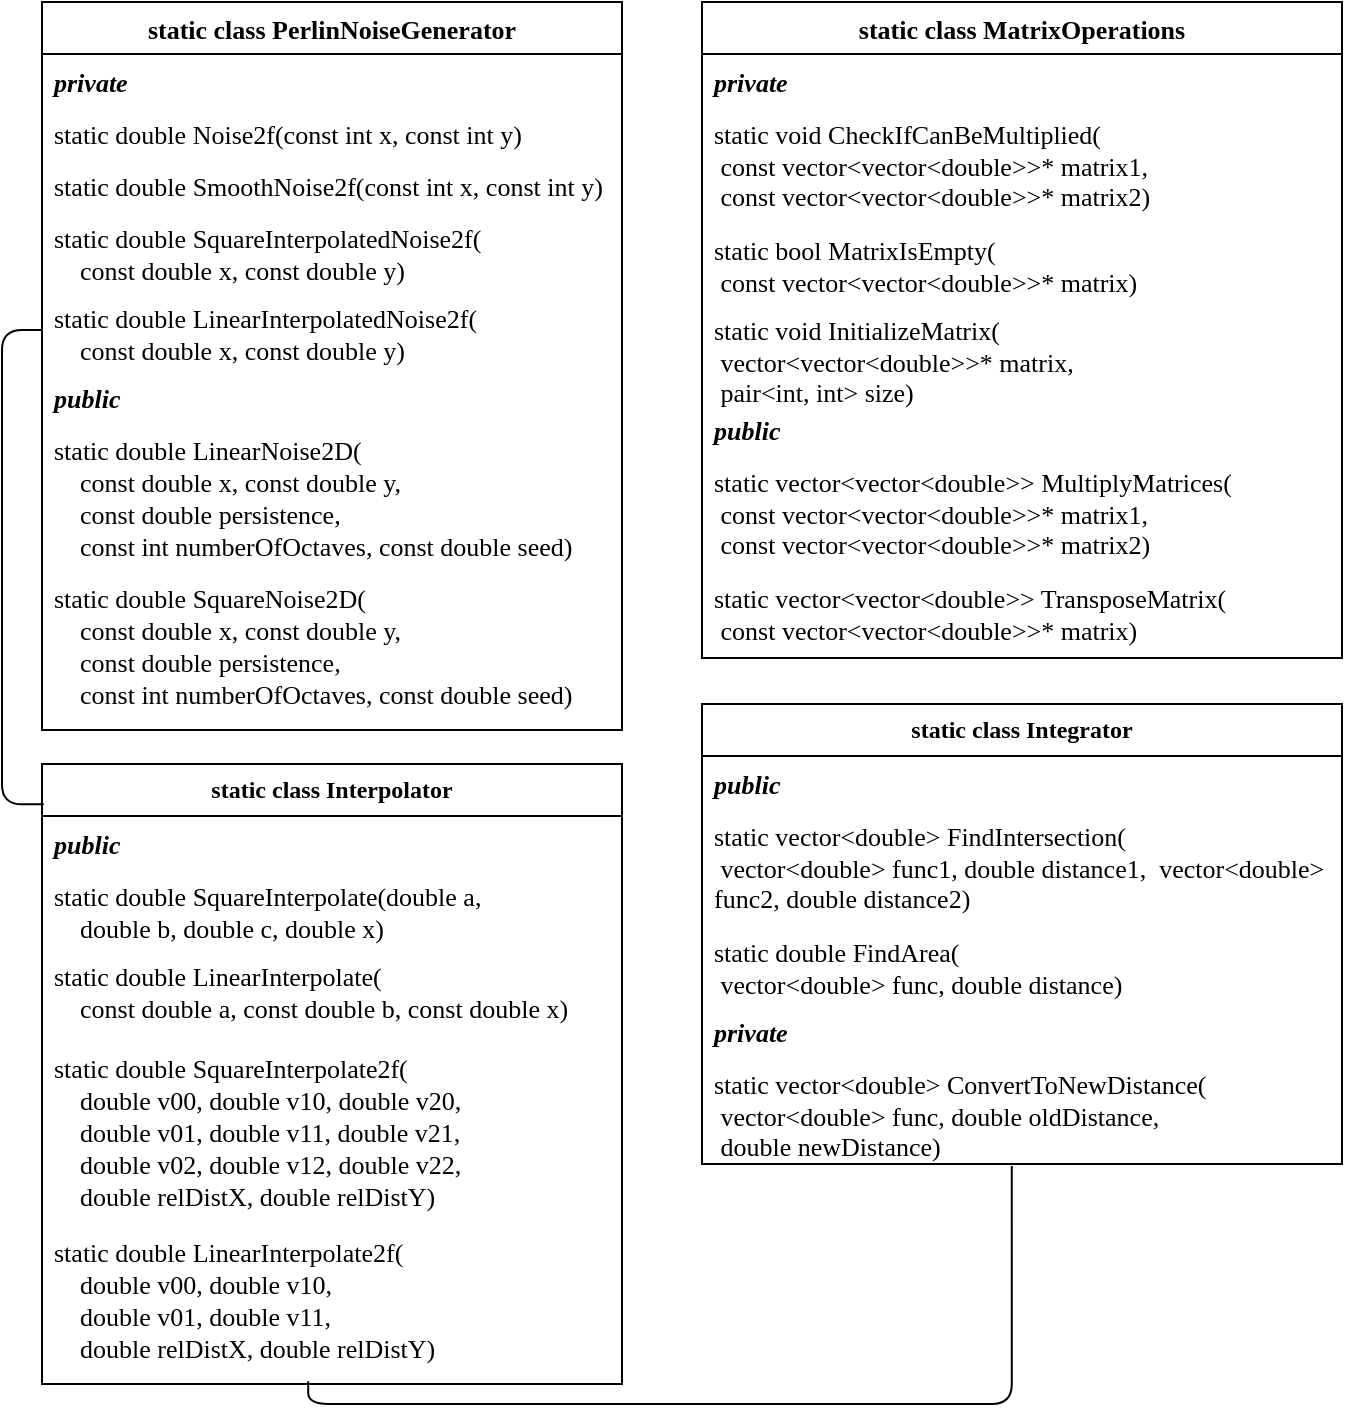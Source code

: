 <mxfile version="21.1.2" type="device" pages="9">
  <diagram id="xBpeeoNmWK5TZJDFUNut" name="MathTools">
    <mxGraphModel dx="1354" dy="674" grid="1" gridSize="10" guides="1" tooltips="1" connect="1" arrows="1" fold="1" page="1" pageScale="1" pageWidth="827" pageHeight="1169" math="0" shadow="0">
      <root>
        <mxCell id="0" />
        <mxCell id="1" parent="0" />
        <mxCell id="Hk_JJC-ydOtHoDzi3_xJ-1" value="static class PerlinNoiseGenerator" style="swimlane;fontStyle=1;childLayout=stackLayout;horizontal=1;startSize=26;fillColor=none;horizontalStack=0;resizeParent=1;resizeParentMax=0;resizeLast=0;collapsible=1;marginBottom=0;fontFamily=Times New Roman;fontSize=13;" parent="1" vertex="1">
          <mxGeometry x="20" y="79" width="290" height="364" as="geometry" />
        </mxCell>
        <mxCell id="Hk_JJC-ydOtHoDzi3_xJ-2" value="private" style="text;strokeColor=none;fillColor=none;align=left;verticalAlign=top;spacingLeft=4;spacingRight=4;overflow=hidden;rotatable=0;points=[[0,0.5],[1,0.5]];portConstraint=eastwest;fontStyle=3;fontFamily=Times New Roman;fontSize=13;" parent="Hk_JJC-ydOtHoDzi3_xJ-1" vertex="1">
          <mxGeometry y="26" width="290" height="26" as="geometry" />
        </mxCell>
        <mxCell id="Hk_JJC-ydOtHoDzi3_xJ-3" value="static double Noise2f(const int x, const int y)" style="text;strokeColor=none;fillColor=none;align=left;verticalAlign=top;spacingLeft=4;spacingRight=4;overflow=hidden;rotatable=0;points=[[0,0.5],[1,0.5]];portConstraint=eastwest;fontFamily=Times New Roman;fontSize=13;" parent="Hk_JJC-ydOtHoDzi3_xJ-1" vertex="1">
          <mxGeometry y="52" width="290" height="26" as="geometry" />
        </mxCell>
        <mxCell id="Hk_JJC-ydOtHoDzi3_xJ-4" value="static double SmoothNoise2f(const int x, const int y)" style="text;strokeColor=none;fillColor=none;align=left;verticalAlign=top;spacingLeft=4;spacingRight=4;overflow=hidden;rotatable=0;points=[[0,0.5],[1,0.5]];portConstraint=eastwest;fontFamily=Times New Roman;fontSize=13;" parent="Hk_JJC-ydOtHoDzi3_xJ-1" vertex="1">
          <mxGeometry y="78" width="290" height="26" as="geometry" />
        </mxCell>
        <mxCell id="Hk_JJC-ydOtHoDzi3_xJ-8" value="static double SquareInterpolatedNoise2f(&#xa;    const double x, const double y)" style="text;strokeColor=none;fillColor=none;align=left;verticalAlign=top;spacingLeft=4;spacingRight=4;overflow=hidden;rotatable=0;points=[[0,0.5],[1,0.5]];portConstraint=eastwest;fontFamily=Times New Roman;fontSize=13;" parent="Hk_JJC-ydOtHoDzi3_xJ-1" vertex="1">
          <mxGeometry y="104" width="290" height="40" as="geometry" />
        </mxCell>
        <mxCell id="Hk_JJC-ydOtHoDzi3_xJ-7" value="static double LinearInterpolatedNoise2f(&#xa;    const double x, const double y)" style="text;strokeColor=none;fillColor=none;align=left;verticalAlign=top;spacingLeft=4;spacingRight=4;overflow=hidden;rotatable=0;points=[[0,0.5],[1,0.5]];portConstraint=eastwest;fontFamily=Times New Roman;fontSize=13;" parent="Hk_JJC-ydOtHoDzi3_xJ-1" vertex="1">
          <mxGeometry y="144" width="290" height="40" as="geometry" />
        </mxCell>
        <mxCell id="Hk_JJC-ydOtHoDzi3_xJ-9" value="public" style="text;strokeColor=none;fillColor=none;align=left;verticalAlign=top;spacingLeft=4;spacingRight=4;overflow=hidden;rotatable=0;points=[[0,0.5],[1,0.5]];portConstraint=eastwest;fontStyle=3;fontFamily=Times New Roman;fontSize=13;" parent="Hk_JJC-ydOtHoDzi3_xJ-1" vertex="1">
          <mxGeometry y="184" width="290" height="26" as="geometry" />
        </mxCell>
        <mxCell id="Hk_JJC-ydOtHoDzi3_xJ-10" value="static double LinearNoise2D(&#xa;    const double x, const double y, &#xa;    const double persistence, &#xa;    const int numberOfOctaves, const double seed)" style="text;strokeColor=none;fillColor=none;align=left;verticalAlign=top;spacingLeft=4;spacingRight=4;overflow=hidden;rotatable=0;points=[[0,0.5],[1,0.5]];portConstraint=eastwest;fontFamily=Times New Roman;fontSize=13;" parent="Hk_JJC-ydOtHoDzi3_xJ-1" vertex="1">
          <mxGeometry y="210" width="290" height="74" as="geometry" />
        </mxCell>
        <mxCell id="Hk_JJC-ydOtHoDzi3_xJ-11" value="static double SquareNoise2D(&#xa;    const double x, const double y, &#xa;    const double persistence, &#xa;    const int numberOfOctaves, const double seed)" style="text;strokeColor=none;fillColor=none;align=left;verticalAlign=top;spacingLeft=4;spacingRight=4;overflow=hidden;rotatable=0;points=[[0,0.5],[1,0.5]];portConstraint=eastwest;fontFamily=Times New Roman;fontSize=13;" parent="Hk_JJC-ydOtHoDzi3_xJ-1" vertex="1">
          <mxGeometry y="284" width="290" height="80" as="geometry" />
        </mxCell>
        <mxCell id="Hk_JJC-ydOtHoDzi3_xJ-12" value="static class MatrixOperations" style="swimlane;fontStyle=1;childLayout=stackLayout;horizontal=1;startSize=26;fillColor=none;horizontalStack=0;resizeParent=1;resizeParentMax=0;resizeLast=0;collapsible=1;marginBottom=0;fontFamily=Times New Roman;fontSize=13;" parent="1" vertex="1">
          <mxGeometry x="350" y="79" width="320" height="328" as="geometry" />
        </mxCell>
        <mxCell id="Hk_JJC-ydOtHoDzi3_xJ-13" value="private" style="text;strokeColor=none;fillColor=none;align=left;verticalAlign=top;spacingLeft=4;spacingRight=4;overflow=hidden;rotatable=0;points=[[0,0.5],[1,0.5]];portConstraint=eastwest;fontStyle=3;fontFamily=Times New Roman;fontSize=13;" parent="Hk_JJC-ydOtHoDzi3_xJ-12" vertex="1">
          <mxGeometry y="26" width="320" height="26" as="geometry" />
        </mxCell>
        <mxCell id="Hk_JJC-ydOtHoDzi3_xJ-25" value="&lt;div style=&quot;font-size: 13px;&quot;&gt;static void CheckIfCanBeMultiplied(&lt;/div&gt;&lt;div style=&quot;font-size: 13px;&quot;&gt;    &lt;span style=&quot;white-space: pre; font-size: 13px;&quot;&gt; &lt;/span&gt;const vector&amp;lt;vector&amp;lt;double&amp;gt;&amp;gt;* matrix1,&lt;/div&gt;&lt;div style=&quot;font-size: 13px;&quot;&gt;&lt;span style=&quot;font-size: 13px;&quot;&gt;    &lt;/span&gt;&lt;span style=&quot;white-space: pre; font-size: 13px;&quot;&gt; &lt;/span&gt;const vector&amp;lt;vector&amp;lt;double&amp;gt;&amp;gt;* matrix2)&lt;/div&gt;" style="text;strokeColor=none;fillColor=none;align=left;verticalAlign=top;spacingLeft=4;spacingRight=4;overflow=hidden;rotatable=0;points=[[0,0.5],[1,0.5]];portConstraint=eastwest;whiteSpace=wrap;html=1;fontFamily=Times New Roman;fontSize=13;" parent="Hk_JJC-ydOtHoDzi3_xJ-12" vertex="1">
          <mxGeometry y="52" width="320" height="58" as="geometry" />
        </mxCell>
        <mxCell id="Hk_JJC-ydOtHoDzi3_xJ-26" value="static bool MatrixIsEmpty(&lt;br style=&quot;font-size: 13px;&quot;&gt;&lt;span style=&quot;white-space: pre; font-size: 13px;&quot;&gt; &lt;/span&gt;const vector&amp;lt;vector&amp;lt;double&amp;gt;&amp;gt;* matrix)" style="text;strokeColor=none;fillColor=none;align=left;verticalAlign=top;spacingLeft=4;spacingRight=4;overflow=hidden;rotatable=0;points=[[0,0.5],[1,0.5]];portConstraint=eastwest;whiteSpace=wrap;html=1;fontFamily=Times New Roman;fontSize=13;" parent="Hk_JJC-ydOtHoDzi3_xJ-12" vertex="1">
          <mxGeometry y="110" width="320" height="40" as="geometry" />
        </mxCell>
        <mxCell id="Hk_JJC-ydOtHoDzi3_xJ-27" value="&lt;div style=&quot;font-size: 13px;&quot;&gt;static void InitializeMatrix(&lt;/div&gt;&lt;div style=&quot;font-size: 13px;&quot;&gt;    &lt;span style=&quot;white-space: pre; font-size: 13px;&quot;&gt; &lt;/span&gt;vector&amp;lt;vector&amp;lt;double&amp;gt;&amp;gt;* matrix,&lt;/div&gt;&lt;div style=&quot;font-size: 13px;&quot;&gt;&lt;span style=&quot;white-space: pre; font-size: 13px;&quot;&gt; &lt;/span&gt;pair&amp;lt;int, int&amp;gt; size)&lt;/div&gt;" style="text;strokeColor=none;fillColor=none;align=left;verticalAlign=top;spacingLeft=4;spacingRight=4;overflow=hidden;rotatable=0;points=[[0,0.5],[1,0.5]];portConstraint=eastwest;whiteSpace=wrap;html=1;fontFamily=Times New Roman;fontSize=13;" parent="Hk_JJC-ydOtHoDzi3_xJ-12" vertex="1">
          <mxGeometry y="150" width="320" height="50" as="geometry" />
        </mxCell>
        <mxCell id="Hk_JJC-ydOtHoDzi3_xJ-20" value="public" style="text;strokeColor=none;fillColor=none;align=left;verticalAlign=top;spacingLeft=4;spacingRight=4;overflow=hidden;rotatable=0;points=[[0,0.5],[1,0.5]];portConstraint=eastwest;fontStyle=3;fontFamily=Times New Roman;fontSize=13;" parent="Hk_JJC-ydOtHoDzi3_xJ-12" vertex="1">
          <mxGeometry y="200" width="320" height="26" as="geometry" />
        </mxCell>
        <mxCell id="Hk_JJC-ydOtHoDzi3_xJ-23" value="&lt;div style=&quot;font-size: 13px;&quot;&gt;static vector&amp;lt;vector&amp;lt;double&amp;gt;&amp;gt; MultiplyMatrices(&lt;/div&gt;&lt;div style=&quot;font-size: 13px;&quot;&gt;    &lt;span style=&quot;white-space: pre; font-size: 13px;&quot;&gt; &lt;/span&gt;const vector&amp;lt;vector&amp;lt;double&amp;gt;&amp;gt;* matrix1,&lt;/div&gt;&lt;div style=&quot;font-size: 13px;&quot;&gt;&lt;span style=&quot;font-size: 13px;&quot;&gt;    &lt;/span&gt;&lt;span style=&quot;white-space: pre; font-size: 13px;&quot;&gt; &lt;/span&gt;const vector&amp;lt;vector&amp;lt;double&amp;gt;&amp;gt;* matrix2)&lt;/div&gt;" style="text;strokeColor=none;fillColor=none;align=left;verticalAlign=top;spacingLeft=4;spacingRight=4;overflow=hidden;rotatable=0;points=[[0,0.5],[1,0.5]];portConstraint=eastwest;whiteSpace=wrap;html=1;fontFamily=Times New Roman;fontSize=13;" parent="Hk_JJC-ydOtHoDzi3_xJ-12" vertex="1">
          <mxGeometry y="226" width="320" height="58" as="geometry" />
        </mxCell>
        <mxCell id="Hk_JJC-ydOtHoDzi3_xJ-24" value="&lt;div style=&quot;font-size: 13px;&quot;&gt;static vector&amp;lt;vector&amp;lt;double&amp;gt;&amp;gt; TransposeMatrix(&lt;/div&gt;&lt;div style=&quot;font-size: 13px;&quot;&gt;    &lt;span style=&quot;white-space: pre; font-size: 13px;&quot;&gt; &lt;/span&gt;const vector&amp;lt;vector&amp;lt;double&amp;gt;&amp;gt;* matrix)&lt;/div&gt;" style="text;strokeColor=none;fillColor=none;align=left;verticalAlign=top;spacingLeft=4;spacingRight=4;overflow=hidden;rotatable=0;points=[[0,0.5],[1,0.5]];portConstraint=eastwest;whiteSpace=wrap;html=1;fontFamily=Times New Roman;fontSize=13;" parent="Hk_JJC-ydOtHoDzi3_xJ-12" vertex="1">
          <mxGeometry y="284" width="320" height="44" as="geometry" />
        </mxCell>
        <mxCell id="pFR_azdw16hGCXCSU2z--6" value="&lt;b&gt;static class Integrator&lt;/b&gt;" style="swimlane;fontStyle=0;childLayout=stackLayout;horizontal=1;startSize=26;fillColor=none;horizontalStack=0;resizeParent=1;resizeParentMax=0;resizeLast=0;collapsible=1;marginBottom=0;whiteSpace=wrap;html=1;fontFamily=Times New Roman;" parent="1" vertex="1">
          <mxGeometry x="350" y="430" width="320" height="230" as="geometry" />
        </mxCell>
        <mxCell id="pFR_azdw16hGCXCSU2z--5" value="public" style="text;strokeColor=none;fillColor=none;align=left;verticalAlign=top;spacingLeft=4;spacingRight=4;overflow=hidden;rotatable=0;points=[[0,0.5],[1,0.5]];portConstraint=eastwest;fontStyle=3;fontFamily=Times New Roman;fontSize=13;" parent="pFR_azdw16hGCXCSU2z--6" vertex="1">
          <mxGeometry y="26" width="320" height="26" as="geometry" />
        </mxCell>
        <mxCell id="pFR_azdw16hGCXCSU2z--7" value="static vector&amp;lt;double&amp;gt; FindIntersection(&lt;br style=&quot;font-size: 13px;&quot;&gt;&lt;span style=&quot;white-space: pre; font-size: 13px;&quot;&gt; &lt;/span&gt;vector&amp;lt;double&amp;gt; func1, double distance1, &lt;span style=&quot;white-space: pre; font-size: 13px;&quot;&gt; &lt;/span&gt;vector&amp;lt;double&amp;gt; func2, double distance2)" style="text;strokeColor=none;fillColor=none;align=left;verticalAlign=top;spacingLeft=4;spacingRight=4;overflow=hidden;rotatable=0;points=[[0,0.5],[1,0.5]];portConstraint=eastwest;whiteSpace=wrap;html=1;fontFamily=Times New Roman;fontSize=13;" parent="pFR_azdw16hGCXCSU2z--6" vertex="1">
          <mxGeometry y="52" width="320" height="58" as="geometry" />
        </mxCell>
        <mxCell id="pFR_azdw16hGCXCSU2z--8" value="static double FindArea(&lt;br style=&quot;font-size: 13px;&quot;&gt;&lt;span style=&quot;white-space: pre; font-size: 13px;&quot;&gt; &lt;/span&gt;vector&amp;lt;double&amp;gt; func, double distance)" style="text;strokeColor=none;fillColor=none;align=left;verticalAlign=top;spacingLeft=4;spacingRight=4;overflow=hidden;rotatable=0;points=[[0,0.5],[1,0.5]];portConstraint=eastwest;whiteSpace=wrap;html=1;fontFamily=Times New Roman;fontSize=13;" parent="pFR_azdw16hGCXCSU2z--6" vertex="1">
          <mxGeometry y="110" width="320" height="40" as="geometry" />
        </mxCell>
        <mxCell id="CMd7lHi_DZXYb56hdhbd-1" value="private" style="text;strokeColor=none;fillColor=none;align=left;verticalAlign=top;spacingLeft=4;spacingRight=4;overflow=hidden;rotatable=0;points=[[0,0.5],[1,0.5]];portConstraint=eastwest;fontStyle=3;fontFamily=Times New Roman;fontSize=13;" parent="pFR_azdw16hGCXCSU2z--6" vertex="1">
          <mxGeometry y="150" width="320" height="26" as="geometry" />
        </mxCell>
        <mxCell id="CMd7lHi_DZXYb56hdhbd-2" value="static vector&amp;lt;double&amp;gt; ConvertToNewDistance(&lt;br style=&quot;font-size: 13px;&quot;&gt;&lt;span style=&quot;white-space: pre; font-size: 13px;&quot;&gt; &lt;/span&gt;vector&amp;lt;double&amp;gt; func, double oldDistance, &lt;br style=&quot;font-size: 13px;&quot;&gt;&lt;span style=&quot;white-space: pre; font-size: 13px;&quot;&gt; &lt;/span&gt;double newDistance)" style="text;strokeColor=none;fillColor=none;align=left;verticalAlign=top;spacingLeft=4;spacingRight=4;overflow=hidden;rotatable=0;points=[[0,0.5],[1,0.5]];portConstraint=eastwest;whiteSpace=wrap;html=1;fontFamily=Times New Roman;fontSize=13;" parent="pFR_azdw16hGCXCSU2z--6" vertex="1">
          <mxGeometry y="176" width="320" height="54" as="geometry" />
        </mxCell>
        <mxCell id="pFR_azdw16hGCXCSU2z--10" value="&lt;b&gt;static class Interpolator&lt;/b&gt;" style="swimlane;fontStyle=0;childLayout=stackLayout;horizontal=1;startSize=26;fillColor=none;horizontalStack=0;resizeParent=1;resizeParentMax=0;resizeLast=0;collapsible=1;marginBottom=0;whiteSpace=wrap;html=1;fontFamily=Times New Roman;" parent="1" vertex="1">
          <mxGeometry x="20" y="460" width="290" height="310" as="geometry" />
        </mxCell>
        <mxCell id="pFR_azdw16hGCXCSU2z--14" value="public" style="text;strokeColor=none;fillColor=none;align=left;verticalAlign=top;spacingLeft=4;spacingRight=4;overflow=hidden;rotatable=0;points=[[0,0.5],[1,0.5]];portConstraint=eastwest;fontStyle=3;fontFamily=Times New Roman;fontSize=13;" parent="pFR_azdw16hGCXCSU2z--10" vertex="1">
          <mxGeometry y="26" width="290" height="26" as="geometry" />
        </mxCell>
        <mxCell id="Hk_JJC-ydOtHoDzi3_xJ-6" value="static double SquareInterpolate(double a, &#xa;    double b, double c, double x)" style="text;strokeColor=none;fillColor=none;align=left;verticalAlign=top;spacingLeft=4;spacingRight=4;overflow=hidden;rotatable=0;points=[[0,0.5],[1,0.5]];portConstraint=eastwest;fontFamily=Times New Roman;fontSize=13;" parent="pFR_azdw16hGCXCSU2z--10" vertex="1">
          <mxGeometry y="52" width="290" height="40" as="geometry" />
        </mxCell>
        <mxCell id="Hk_JJC-ydOtHoDzi3_xJ-5" value="static double LinearInterpolate(&#xa;    const double a, const double b, const double x)" style="text;strokeColor=none;fillColor=none;align=left;verticalAlign=top;spacingLeft=4;spacingRight=4;overflow=hidden;rotatable=0;points=[[0,0.5],[1,0.5]];portConstraint=eastwest;fontFamily=Times New Roman;fontSize=13;" parent="pFR_azdw16hGCXCSU2z--10" vertex="1">
          <mxGeometry y="92" width="290" height="46" as="geometry" />
        </mxCell>
        <mxCell id="dTB7q6R3XXhKSHiExLxA-1" value="static double SquareInterpolate2f(&#xa;    double v00, double v10, double v20,&#xa;    double v01, double v11, double v21,&#xa;    double v02, double v12, double v22,&#xa;    double relDistX, double relDistY)" style="text;strokeColor=none;fillColor=none;align=left;verticalAlign=top;spacingLeft=4;spacingRight=4;overflow=hidden;rotatable=0;points=[[0,0.5],[1,0.5]];portConstraint=eastwest;fontFamily=Times New Roman;fontSize=13;" parent="pFR_azdw16hGCXCSU2z--10" vertex="1">
          <mxGeometry y="138" width="290" height="92" as="geometry" />
        </mxCell>
        <mxCell id="dTB7q6R3XXhKSHiExLxA-2" value="static double LinearInterpolate2f(&#xa;			    double v00, double v10,&#xa;			    double v01, double v11,&#xa;			    double relDistX, double relDistY)" style="text;strokeColor=none;fillColor=none;align=left;verticalAlign=top;spacingLeft=4;spacingRight=4;overflow=hidden;rotatable=0;points=[[0,0.5],[1,0.5]];portConstraint=eastwest;fontFamily=Times New Roman;fontSize=13;" parent="pFR_azdw16hGCXCSU2z--10" vertex="1">
          <mxGeometry y="230" width="290" height="80" as="geometry" />
        </mxCell>
        <mxCell id="dTB7q6R3XXhKSHiExLxA-3" style="edgeStyle=orthogonalEdgeStyle;rounded=1;orthogonalLoop=1;jettySize=auto;html=1;exitX=0;exitY=0.5;exitDx=0;exitDy=0;entryX=0.003;entryY=0.065;entryDx=0;entryDy=0;entryPerimeter=0;strokeColor=default;endArrow=none;endFill=0;" parent="1" source="Hk_JJC-ydOtHoDzi3_xJ-7" target="pFR_azdw16hGCXCSU2z--10" edge="1">
          <mxGeometry relative="1" as="geometry" />
        </mxCell>
        <mxCell id="dTB7q6R3XXhKSHiExLxA-4" style="edgeStyle=orthogonalEdgeStyle;rounded=1;orthogonalLoop=1;jettySize=auto;html=1;exitX=0.484;exitY=1.019;exitDx=0;exitDy=0;entryX=0.459;entryY=0.983;entryDx=0;entryDy=0;entryPerimeter=0;strokeColor=default;endArrow=none;endFill=0;exitPerimeter=0;" parent="1" source="CMd7lHi_DZXYb56hdhbd-2" target="dTB7q6R3XXhKSHiExLxA-2" edge="1">
          <mxGeometry relative="1" as="geometry">
            <mxPoint x="730" y="500" as="sourcePoint" />
            <mxPoint x="731" y="734" as="targetPoint" />
            <Array as="points">
              <mxPoint x="505" y="780" />
              <mxPoint x="153" y="780" />
            </Array>
          </mxGeometry>
        </mxCell>
      </root>
    </mxGraphModel>
  </diagram>
  <diagram id="9wK-Dreh1ihX0EcdUHxR" name="RawTextureConverters">
    <mxGraphModel dx="1114" dy="674" grid="1" gridSize="10" guides="1" tooltips="1" connect="1" arrows="1" fold="1" page="1" pageScale="1" pageWidth="827" pageHeight="1169" math="0" shadow="0">
      <root>
        <mxCell id="0" />
        <mxCell id="1" parent="0" />
        <mxCell id="SieYb8Y1K3ome5ax8vdq-1" value="class RGBAToRawConverter" style="swimlane;fontStyle=1;childLayout=stackLayout;horizontal=1;startSize=26;fillColor=none;horizontalStack=0;resizeParent=1;resizeParentMax=0;resizeLast=0;collapsible=1;marginBottom=0;whiteSpace=wrap;html=1;fontFamily=Times New Roman;" parent="1" vertex="1">
          <mxGeometry x="140" y="200" width="370" height="52" as="geometry" />
        </mxCell>
        <mxCell id="SieYb8Y1K3ome5ax8vdq-2" value="RawImage Convert(Mat4d image,&amp;nbsp;pair&amp;lt;double, double&amp;gt; dynamicRange)" style="text;strokeColor=none;fillColor=none;align=left;verticalAlign=top;spacingLeft=4;spacingRight=4;overflow=hidden;rotatable=0;points=[[0,0.5],[1,0.5]];portConstraint=eastwest;whiteSpace=wrap;html=1;fontFamily=Times New Roman;" parent="SieYb8Y1K3ome5ax8vdq-1" vertex="1">
          <mxGeometry y="26" width="370" height="26" as="geometry" />
        </mxCell>
        <mxCell id="SieYb8Y1K3ome5ax8vdq-5" value="class HubbleToRawConverter" style="swimlane;fontStyle=1;childLayout=stackLayout;horizontal=1;startSize=26;fillColor=none;horizontalStack=0;resizeParent=1;resizeParentMax=0;resizeLast=0;collapsible=1;marginBottom=0;whiteSpace=wrap;html=1;fontFamily=Times New Roman;" parent="1" vertex="1">
          <mxGeometry x="140" y="270" width="370" height="52" as="geometry" />
        </mxCell>
        <mxCell id="SieYb8Y1K3ome5ax8vdq-6" value="RawImage Convert(Mat4d image,&amp;nbsp;pair&amp;lt;double, double&amp;gt; dynamicRange)" style="text;strokeColor=none;fillColor=none;align=left;verticalAlign=top;spacingLeft=4;spacingRight=4;overflow=hidden;rotatable=0;points=[[0,0.5],[1,0.5]];portConstraint=eastwest;whiteSpace=wrap;html=1;fontFamily=Times New Roman;" parent="SieYb8Y1K3ome5ax8vdq-5" vertex="1">
          <mxGeometry y="26" width="370" height="26" as="geometry" />
        </mxCell>
      </root>
    </mxGraphModel>
  </diagram>
  <diagram id="C5RBs43oDa-KdzZeNtuy" name="Sky">
    <mxGraphModel dx="1114" dy="674" grid="1" gridSize="10" guides="1" tooltips="1" connect="1" arrows="1" fold="1" page="1" pageScale="1" pageWidth="827" pageHeight="1169" math="0" shadow="0">
      <root>
        <mxCell id="WIyWlLk6GJQsqaUBKTNV-0" />
        <mxCell id="WIyWlLk6GJQsqaUBKTNV-1" parent="WIyWlLk6GJQsqaUBKTNV-0" />
        <mxCell id="SZyjdiMSBCn0XsSWIT7a-0" value="enum LightSourceType" style="swimlane;fontStyle=0;childLayout=stackLayout;horizontal=1;startSize=26;fillColor=none;horizontalStack=0;resizeParent=1;resizeParentMax=0;resizeLast=0;collapsible=1;marginBottom=0;fontFamily=Times New Roman;fontSize=13;" parent="WIyWlLk6GJQsqaUBKTNV-1" vertex="1">
          <mxGeometry x="470" y="31" width="140" height="104" as="geometry" />
        </mxCell>
        <mxCell id="SZyjdiMSBCn0XsSWIT7a-1" value="CS_POINT" style="text;strokeColor=none;fillColor=none;align=left;verticalAlign=top;spacingLeft=4;spacingRight=4;overflow=hidden;rotatable=0;points=[[0,0.5],[1,0.5]];portConstraint=eastwest;fontFamily=Times New Roman;fontSize=13;" parent="SZyjdiMSBCn0XsSWIT7a-0" vertex="1">
          <mxGeometry y="26" width="140" height="26" as="geometry" />
        </mxCell>
        <mxCell id="SZyjdiMSBCn0XsSWIT7a-2" value="CS_AMBIENT" style="text;strokeColor=none;fillColor=none;align=left;verticalAlign=top;spacingLeft=4;spacingRight=4;overflow=hidden;rotatable=0;points=[[0,0.5],[1,0.5]];portConstraint=eastwest;fontFamily=Times New Roman;fontSize=13;" parent="SZyjdiMSBCn0XsSWIT7a-0" vertex="1">
          <mxGeometry y="52" width="140" height="26" as="geometry" />
        </mxCell>
        <mxCell id="SZyjdiMSBCn0XsSWIT7a-3" value="CS_TEXTURE" style="text;strokeColor=none;fillColor=none;align=left;verticalAlign=top;spacingLeft=4;spacingRight=4;overflow=hidden;rotatable=0;points=[[0,0.5],[1,0.5]];portConstraint=eastwest;fontFamily=Times New Roman;fontSize=13;" parent="SZyjdiMSBCn0XsSWIT7a-0" vertex="1">
          <mxGeometry y="78" width="140" height="26" as="geometry" />
        </mxCell>
        <mxCell id="SZyjdiMSBCn0XsSWIT7a-4" value="struct LightSource" style="swimlane;fontStyle=0;childLayout=stackLayout;horizontal=1;startSize=26;fillColor=none;horizontalStack=0;resizeParent=1;resizeParentMax=0;resizeLast=0;collapsible=1;marginBottom=0;fontFamily=Times New Roman;fontSize=13;" parent="WIyWlLk6GJQsqaUBKTNV-1" vertex="1">
          <mxGeometry x="470" y="163" width="140" height="52" as="geometry" />
        </mxCell>
        <mxCell id="SZyjdiMSBCn0XsSWIT7a-5" value="LightSourceType type" style="text;strokeColor=none;fillColor=none;align=left;verticalAlign=top;spacingLeft=4;spacingRight=4;overflow=hidden;rotatable=0;points=[[0,0.5],[1,0.5]];portConstraint=eastwest;fontFamily=Times New Roman;fontSize=13;" parent="SZyjdiMSBCn0XsSWIT7a-4" vertex="1">
          <mxGeometry y="26" width="140" height="26" as="geometry" />
        </mxCell>
        <mxCell id="SZyjdiMSBCn0XsSWIT7a-8" value="1" style="endArrow=none;html=1;endSize=12;startArrow=diamondThin;startSize=14;startFill=1;edgeStyle=orthogonalEdgeStyle;align=left;verticalAlign=bottom;rounded=1;exitX=0.5;exitY=0;exitDx=0;exitDy=0;entryX=0;entryY=0.5;entryDx=0;entryDy=0;endFill=0;fontFamily=Times New Roman;fontSize=13;" parent="WIyWlLk6GJQsqaUBKTNV-1" source="SZyjdiMSBCn0XsSWIT7a-4" target="SZyjdiMSBCn0XsSWIT7a-2" edge="1">
          <mxGeometry x="-0.042" y="10" relative="1" as="geometry">
            <mxPoint x="290" y="41" as="sourcePoint" />
            <mxPoint x="450" y="41" as="targetPoint" />
            <Array as="points">
              <mxPoint x="540" y="150" />
              <mxPoint x="460" y="150" />
              <mxPoint x="460" y="100" />
              <mxPoint x="470" y="100" />
            </Array>
            <mxPoint as="offset" />
          </mxGeometry>
        </mxCell>
        <mxCell id="SZyjdiMSBCn0XsSWIT7a-9" value="struct ColoredLightSource" style="swimlane;fontStyle=0;childLayout=stackLayout;horizontal=1;startSize=26;fillColor=none;horizontalStack=0;resizeParent=1;resizeParentMax=0;resizeLast=0;collapsible=1;marginBottom=0;fontFamily=Times New Roman;fontSize=13;" parent="WIyWlLk6GJQsqaUBKTNV-1" vertex="1">
          <mxGeometry x="660" y="150" width="140" height="78" as="geometry" />
        </mxCell>
        <mxCell id="SZyjdiMSBCn0XsSWIT7a-10" value="vector&lt;double&gt; color" style="text;strokeColor=none;fillColor=none;align=left;verticalAlign=top;spacingLeft=4;spacingRight=4;overflow=hidden;rotatable=0;points=[[0,0.5],[1,0.5]];portConstraint=eastwest;fontFamily=Times New Roman;fontSize=13;" parent="SZyjdiMSBCn0XsSWIT7a-9" vertex="1">
          <mxGeometry y="26" width="140" height="26" as="geometry" />
        </mxCell>
        <mxCell id="SZyjdiMSBCn0XsSWIT7a-11" value="double brightness" style="text;strokeColor=none;fillColor=none;align=left;verticalAlign=top;spacingLeft=4;spacingRight=4;overflow=hidden;rotatable=0;points=[[0,0.5],[1,0.5]];portConstraint=eastwest;fontFamily=Times New Roman;fontSize=13;" parent="SZyjdiMSBCn0XsSWIT7a-9" vertex="1">
          <mxGeometry y="52" width="140" height="26" as="geometry" />
        </mxCell>
        <mxCell id="SZyjdiMSBCn0XsSWIT7a-13" value="" style="endArrow=block;endFill=0;endSize=12;html=1;rounded=1;exitX=0;exitY=0.25;exitDx=0;exitDy=0;edgeStyle=orthogonalEdgeStyle;entryX=1;entryY=0.25;entryDx=0;entryDy=0;fontFamily=Times New Roman;fontSize=13;" parent="WIyWlLk6GJQsqaUBKTNV-1" source="SZyjdiMSBCn0XsSWIT7a-9" target="SZyjdiMSBCn0XsSWIT7a-4" edge="1">
          <mxGeometry width="160" relative="1" as="geometry">
            <mxPoint x="440" y="171" as="sourcePoint" />
            <mxPoint x="700" y="161" as="targetPoint" />
            <Array as="points">
              <mxPoint x="660" y="176" />
            </Array>
          </mxGeometry>
        </mxCell>
        <mxCell id="SZyjdiMSBCn0XsSWIT7a-14" value="struct PointLightSource" style="swimlane;fontStyle=0;childLayout=stackLayout;horizontal=1;startSize=26;fillColor=none;horizontalStack=0;resizeParent=1;resizeParentMax=0;resizeLast=0;collapsible=1;marginBottom=0;fontFamily=Times New Roman;fontSize=13;" parent="WIyWlLk6GJQsqaUBKTNV-1" vertex="1">
          <mxGeometry x="630" y="261" width="160" height="52" as="geometry" />
        </mxCell>
        <mxCell id="SZyjdiMSBCn0XsSWIT7a-15" value="pair&lt;double, double&gt; pos" style="text;strokeColor=none;fillColor=none;align=left;verticalAlign=top;spacingLeft=4;spacingRight=4;overflow=hidden;rotatable=0;points=[[0,0.5],[1,0.5]];portConstraint=eastwest;fontFamily=Times New Roman;fontSize=13;" parent="SZyjdiMSBCn0XsSWIT7a-14" vertex="1">
          <mxGeometry y="26" width="160" height="26" as="geometry" />
        </mxCell>
        <mxCell id="SZyjdiMSBCn0XsSWIT7a-18" value="" style="endArrow=block;endFill=0;endSize=12;html=1;rounded=1;edgeStyle=orthogonalEdgeStyle;exitX=0.5;exitY=0;exitDx=0;exitDy=0;entryX=0.5;entryY=1;entryDx=0;entryDy=0;entryPerimeter=0;fontFamily=Times New Roman;fontSize=13;" parent="WIyWlLk6GJQsqaUBKTNV-1" source="SZyjdiMSBCn0XsSWIT7a-14" target="SZyjdiMSBCn0XsSWIT7a-11" edge="1">
          <mxGeometry width="160" relative="1" as="geometry">
            <mxPoint x="650" y="-129" as="sourcePoint" />
            <mxPoint x="560" y="211" as="targetPoint" />
            <Array as="points">
              <mxPoint x="700" y="250" />
              <mxPoint x="730" y="250" />
            </Array>
          </mxGeometry>
        </mxCell>
        <mxCell id="SZyjdiMSBCn0XsSWIT7a-19" value="struct AmbientLightSource" style="swimlane;fontStyle=0;childLayout=stackLayout;horizontal=1;startSize=26;fillColor=none;horizontalStack=0;resizeParent=1;resizeParentMax=0;resizeLast=0;collapsible=1;marginBottom=0;fontFamily=Times New Roman;fontSize=13;" parent="WIyWlLk6GJQsqaUBKTNV-1" vertex="1">
          <mxGeometry x="470" y="261" width="140" height="52" as="geometry" />
        </mxCell>
        <mxCell id="SZyjdiMSBCn0XsSWIT7a-23" value="" style="endArrow=block;endFill=0;endSize=12;html=1;rounded=1;edgeStyle=orthogonalEdgeStyle;entryX=0.5;entryY=1;entryDx=0;entryDy=0;exitX=0.5;exitY=0;exitDx=0;exitDy=0;entryPerimeter=0;fontFamily=Times New Roman;fontSize=13;" parent="WIyWlLk6GJQsqaUBKTNV-1" source="SZyjdiMSBCn0XsSWIT7a-19" target="SZyjdiMSBCn0XsSWIT7a-11" edge="1">
          <mxGeometry width="160" relative="1" as="geometry">
            <mxPoint x="690" y="-27" as="sourcePoint" />
            <mxPoint x="653" y="-26.5" as="targetPoint" />
            <Array as="points">
              <mxPoint x="540" y="250" />
              <mxPoint x="730" y="250" />
            </Array>
          </mxGeometry>
        </mxCell>
        <mxCell id="Obw8WQ8diCQGSkCheM-I-0" value="class Clouds" style="swimlane;fontStyle=1;align=center;verticalAlign=top;childLayout=stackLayout;horizontal=1;startSize=26;horizontalStack=0;resizeParent=1;resizeParentMax=0;resizeLast=0;collapsible=1;marginBottom=0;fontFamily=Times New Roman;fontSize=13;" parent="WIyWlLk6GJQsqaUBKTNV-1" vertex="1">
          <mxGeometry x="30" y="31" width="390" height="710" as="geometry" />
        </mxCell>
        <mxCell id="Obw8WQ8diCQGSkCheM-I-1" value="private" style="text;strokeColor=none;fillColor=none;align=left;verticalAlign=top;spacingLeft=4;spacingRight=4;overflow=hidden;rotatable=0;points=[[0,0.5],[1,0.5]];portConstraint=eastwest;fontStyle=3;fontFamily=Times New Roman;fontSize=13;" parent="Obw8WQ8diCQGSkCheM-I-0" vertex="1">
          <mxGeometry y="26" width="390" height="26" as="geometry" />
        </mxCell>
        <mxCell id="Obw8WQ8diCQGSkCheM-I-2" value="double cloudValueMultiplier" style="text;strokeColor=none;fillColor=none;align=left;verticalAlign=top;spacingLeft=4;spacingRight=4;overflow=hidden;rotatable=0;points=[[0,0.5],[1,0.5]];portConstraint=eastwest;fontFamily=Times New Roman;fontSize=13;" parent="Obw8WQ8diCQGSkCheM-I-0" vertex="1">
          <mxGeometry y="52" width="390" height="26" as="geometry" />
        </mxCell>
        <mxCell id="Obw8WQ8diCQGSkCheM-I-3" value="double cutoff" style="text;strokeColor=none;fillColor=none;align=left;verticalAlign=top;spacingLeft=4;spacingRight=4;overflow=hidden;rotatable=0;points=[[0,0.5],[1,0.5]];portConstraint=eastwest;fontFamily=Times New Roman;fontSize=13;" parent="Obw8WQ8diCQGSkCheM-I-0" vertex="1">
          <mxGeometry y="78" width="390" height="26" as="geometry" />
        </mxCell>
        <mxCell id="Obw8WQ8diCQGSkCheM-I-13" value="double persistence" style="text;strokeColor=none;fillColor=none;align=left;verticalAlign=top;spacingLeft=4;spacingRight=4;overflow=hidden;rotatable=0;points=[[0,0.5],[1,0.5]];portConstraint=eastwest;fontFamily=Times New Roman;fontSize=13;" parent="Obw8WQ8diCQGSkCheM-I-0" vertex="1">
          <mxGeometry y="104" width="390" height="26" as="geometry" />
        </mxCell>
        <mxCell id="Obw8WQ8diCQGSkCheM-I-14" value="uint numberOfOctaves" style="text;strokeColor=none;fillColor=none;align=left;verticalAlign=top;spacingLeft=4;spacingRight=4;overflow=hidden;rotatable=0;points=[[0,0.5],[1,0.5]];portConstraint=eastwest;fontFamily=Times New Roman;fontSize=13;" parent="Obw8WQ8diCQGSkCheM-I-0" vertex="1">
          <mxGeometry y="130" width="390" height="26" as="geometry" />
        </mxCell>
        <mxCell id="Obw8WQ8diCQGSkCheM-I-15" value="double ambientBrightness" style="text;strokeColor=none;fillColor=none;align=left;verticalAlign=top;spacingLeft=4;spacingRight=4;overflow=hidden;rotatable=0;points=[[0,0.5],[1,0.5]];portConstraint=eastwest;fontFamily=Times New Roman;fontSize=13;" parent="Obw8WQ8diCQGSkCheM-I-0" vertex="1">
          <mxGeometry y="156" width="390" height="26" as="geometry" />
        </mxCell>
        <mxCell id="Obw8WQ8diCQGSkCheM-I-16" value="double highlightBrightness" style="text;strokeColor=none;fillColor=none;align=left;verticalAlign=top;spacingLeft=4;spacingRight=4;overflow=hidden;rotatable=0;points=[[0,0.5],[1,0.5]];portConstraint=eastwest;fontFamily=Times New Roman;fontSize=13;" parent="Obw8WQ8diCQGSkCheM-I-0" vertex="1">
          <mxGeometry y="182" width="390" height="26" as="geometry" />
        </mxCell>
        <mxCell id="Obw8WQ8diCQGSkCheM-I-17" value="double cloudShadingSmoothness" style="text;strokeColor=none;fillColor=none;align=left;verticalAlign=top;spacingLeft=4;spacingRight=4;overflow=hidden;rotatable=0;points=[[0,0.5],[1,0.5]];portConstraint=eastwest;fontFamily=Times New Roman;fontSize=13;" parent="Obw8WQ8diCQGSkCheM-I-0" vertex="1">
          <mxGeometry y="208" width="390" height="26" as="geometry" />
        </mxCell>
        <mxCell id="Obw8WQ8diCQGSkCheM-I-18" value="public" style="text;strokeColor=none;fillColor=none;align=left;verticalAlign=top;spacingLeft=4;spacingRight=4;overflow=hidden;rotatable=0;points=[[0,0.5],[1,0.5]];portConstraint=eastwest;fontStyle=3;fontFamily=Times New Roman;fontSize=13;" parent="Obw8WQ8diCQGSkCheM-I-0" vertex="1">
          <mxGeometry y="234" width="390" height="26" as="geometry" />
        </mxCell>
        <mxCell id="Obw8WQ8diCQGSkCheM-I-19" value="double seed" style="text;strokeColor=none;fillColor=none;align=left;verticalAlign=top;spacingLeft=4;spacingRight=4;overflow=hidden;rotatable=0;points=[[0,0.5],[1,0.5]];portConstraint=eastwest;fontFamily=Times New Roman;fontSize=13;" parent="Obw8WQ8diCQGSkCheM-I-0" vertex="1">
          <mxGeometry y="260" width="390" height="26" as="geometry" />
        </mxCell>
        <mxCell id="Obw8WQ8diCQGSkCheM-I-20" value="double scale" style="text;strokeColor=none;fillColor=none;align=left;verticalAlign=top;spacingLeft=4;spacingRight=4;overflow=hidden;rotatable=0;points=[[0,0.5],[1,0.5]];portConstraint=eastwest;fontFamily=Times New Roman;fontSize=13;" parent="Obw8WQ8diCQGSkCheM-I-0" vertex="1">
          <mxGeometry y="286" width="390" height="26" as="geometry" />
        </mxCell>
        <mxCell id="Obw8WQ8diCQGSkCheM-I-6" value="" style="line;strokeWidth=1;fillColor=none;align=left;verticalAlign=middle;spacingTop=-1;spacingLeft=3;spacingRight=3;rotatable=0;labelPosition=right;points=[];portConstraint=eastwest;fontFamily=Times New Roman;fontSize=13;" parent="Obw8WQ8diCQGSkCheM-I-0" vertex="1">
          <mxGeometry y="312" width="390" height="8" as="geometry" />
        </mxCell>
        <mxCell id="Obw8WQ8diCQGSkCheM-I-7" value="public" style="text;strokeColor=none;fillColor=none;align=left;verticalAlign=top;spacingLeft=4;spacingRight=4;overflow=hidden;rotatable=0;points=[[0,0.5],[1,0.5]];portConstraint=eastwest;fontStyle=3;fontFamily=Times New Roman;fontSize=13;" parent="Obw8WQ8diCQGSkCheM-I-0" vertex="1">
          <mxGeometry y="320" width="390" height="26" as="geometry" />
        </mxCell>
        <mxCell id="Obw8WQ8diCQGSkCheM-I-12" value="void SetCutoff(double cutoff)" style="text;strokeColor=none;fillColor=none;align=left;verticalAlign=top;spacingLeft=4;spacingRight=4;overflow=hidden;rotatable=0;points=[[0,0.5],[1,0.5]];portConstraint=eastwest;fontFamily=Times New Roman;fontSize=13;" parent="Obw8WQ8diCQGSkCheM-I-0" vertex="1">
          <mxGeometry y="346" width="390" height="26" as="geometry" />
        </mxCell>
        <mxCell id="Obw8WQ8diCQGSkCheM-I-25" value="double GetCutoff()" style="text;strokeColor=none;fillColor=none;align=left;verticalAlign=top;spacingLeft=4;spacingRight=4;overflow=hidden;rotatable=0;points=[[0,0.5],[1,0.5]];portConstraint=eastwest;fontFamily=Times New Roman;fontSize=13;" parent="Obw8WQ8diCQGSkCheM-I-0" vertex="1">
          <mxGeometry y="372" width="390" height="26" as="geometry" />
        </mxCell>
        <mxCell id="Obw8WQ8diCQGSkCheM-I-29" value="void SetCloudShadingSmoothness(double cloudShadingSmoothness)" style="text;strokeColor=none;fillColor=none;align=left;verticalAlign=top;spacingLeft=4;spacingRight=4;overflow=hidden;rotatable=0;points=[[0,0.5],[1,0.5]];portConstraint=eastwest;fontFamily=Times New Roman;fontSize=13;" parent="Obw8WQ8diCQGSkCheM-I-0" vertex="1">
          <mxGeometry y="398" width="390" height="26" as="geometry" />
        </mxCell>
        <mxCell id="Obw8WQ8diCQGSkCheM-I-28" value="double GetCloudShadingSmoothness()" style="text;strokeColor=none;fillColor=none;align=left;verticalAlign=top;spacingLeft=4;spacingRight=4;overflow=hidden;rotatable=0;points=[[0,0.5],[1,0.5]];portConstraint=eastwest;fontFamily=Times New Roman;fontSize=13;" parent="Obw8WQ8diCQGSkCheM-I-0" vertex="1">
          <mxGeometry y="424" width="390" height="26" as="geometry" />
        </mxCell>
        <mxCell id="Obw8WQ8diCQGSkCheM-I-27" value="void SetCloudValueMultiplier(double cloudValueMultiplier)" style="text;strokeColor=none;fillColor=none;align=left;verticalAlign=top;spacingLeft=4;spacingRight=4;overflow=hidden;rotatable=0;points=[[0,0.5],[1,0.5]];portConstraint=eastwest;fontFamily=Times New Roman;fontSize=13;" parent="Obw8WQ8diCQGSkCheM-I-0" vertex="1">
          <mxGeometry y="450" width="390" height="26" as="geometry" />
        </mxCell>
        <mxCell id="Obw8WQ8diCQGSkCheM-I-26" value="double GetCloudValueMultiplier()" style="text;strokeColor=none;fillColor=none;align=left;verticalAlign=top;spacingLeft=4;spacingRight=4;overflow=hidden;rotatable=0;points=[[0,0.5],[1,0.5]];portConstraint=eastwest;fontFamily=Times New Roman;fontSize=13;" parent="Obw8WQ8diCQGSkCheM-I-0" vertex="1">
          <mxGeometry y="476" width="390" height="26" as="geometry" />
        </mxCell>
        <mxCell id="Obw8WQ8diCQGSkCheM-I-24" value="void SetPersistence(double persistence)" style="text;strokeColor=none;fillColor=none;align=left;verticalAlign=top;spacingLeft=4;spacingRight=4;overflow=hidden;rotatable=0;points=[[0,0.5],[1,0.5]];portConstraint=eastwest;fontFamily=Times New Roman;fontSize=13;" parent="Obw8WQ8diCQGSkCheM-I-0" vertex="1">
          <mxGeometry y="502" width="390" height="26" as="geometry" />
        </mxCell>
        <mxCell id="Obw8WQ8diCQGSkCheM-I-30" value="double GetPersistence()" style="text;strokeColor=none;fillColor=none;align=left;verticalAlign=top;spacingLeft=4;spacingRight=4;overflow=hidden;rotatable=0;points=[[0,0.5],[1,0.5]];portConstraint=eastwest;fontFamily=Times New Roman;fontSize=13;" parent="Obw8WQ8diCQGSkCheM-I-0" vertex="1">
          <mxGeometry y="528" width="390" height="26" as="geometry" />
        </mxCell>
        <mxCell id="Obw8WQ8diCQGSkCheM-I-35" value="void SetNumberOfOctaves(unsigned int numberOfOctaves)" style="text;strokeColor=none;fillColor=none;align=left;verticalAlign=top;spacingLeft=4;spacingRight=4;overflow=hidden;rotatable=0;points=[[0,0.5],[1,0.5]];portConstraint=eastwest;fontFamily=Times New Roman;fontSize=13;" parent="Obw8WQ8diCQGSkCheM-I-0" vertex="1">
          <mxGeometry y="554" width="390" height="26" as="geometry" />
        </mxCell>
        <mxCell id="Obw8WQ8diCQGSkCheM-I-34" value="unsigned int GetNumberOfOctaves()" style="text;strokeColor=none;fillColor=none;align=left;verticalAlign=top;spacingLeft=4;spacingRight=4;overflow=hidden;rotatable=0;points=[[0,0.5],[1,0.5]];portConstraint=eastwest;fontFamily=Times New Roman;fontSize=13;" parent="Obw8WQ8diCQGSkCheM-I-0" vertex="1">
          <mxGeometry y="580" width="390" height="26" as="geometry" />
        </mxCell>
        <mxCell id="Obw8WQ8diCQGSkCheM-I-33" value="void SetAmbientBrightness(double ambientBrightness)" style="text;strokeColor=none;fillColor=none;align=left;verticalAlign=top;spacingLeft=4;spacingRight=4;overflow=hidden;rotatable=0;points=[[0,0.5],[1,0.5]];portConstraint=eastwest;fontFamily=Times New Roman;fontSize=13;" parent="Obw8WQ8diCQGSkCheM-I-0" vertex="1">
          <mxGeometry y="606" width="390" height="26" as="geometry" />
        </mxCell>
        <mxCell id="Obw8WQ8diCQGSkCheM-I-32" value="double GetAmbientBrightness()" style="text;strokeColor=none;fillColor=none;align=left;verticalAlign=top;spacingLeft=4;spacingRight=4;overflow=hidden;rotatable=0;points=[[0,0.5],[1,0.5]];portConstraint=eastwest;fontFamily=Times New Roman;fontSize=13;" parent="Obw8WQ8diCQGSkCheM-I-0" vertex="1">
          <mxGeometry y="632" width="390" height="26" as="geometry" />
        </mxCell>
        <mxCell id="Obw8WQ8diCQGSkCheM-I-37" value="void SetHighlightBrightness(double highlightBrightness)" style="text;strokeColor=none;fillColor=none;align=left;verticalAlign=top;spacingLeft=4;spacingRight=4;overflow=hidden;rotatable=0;points=[[0,0.5],[1,0.5]];portConstraint=eastwest;fontFamily=Times New Roman;fontSize=13;" parent="Obw8WQ8diCQGSkCheM-I-0" vertex="1">
          <mxGeometry y="658" width="390" height="26" as="geometry" />
        </mxCell>
        <mxCell id="Obw8WQ8diCQGSkCheM-I-36" value="double GetHighlightBrightness()" style="text;strokeColor=none;fillColor=none;align=left;verticalAlign=top;spacingLeft=4;spacingRight=4;overflow=hidden;rotatable=0;points=[[0,0.5],[1,0.5]];portConstraint=eastwest;fontFamily=Times New Roman;fontSize=13;" parent="Obw8WQ8diCQGSkCheM-I-0" vertex="1">
          <mxGeometry y="684" width="390" height="26" as="geometry" />
        </mxCell>
        <mxCell id="OzhZvhNbevCRhVAdUaWm-0" value="struct Sky" style="swimlane;fontStyle=1;align=center;verticalAlign=top;childLayout=stackLayout;horizontal=1;startSize=26;horizontalStack=0;resizeParent=1;resizeParentMax=0;resizeLast=0;collapsible=1;marginBottom=0;fontFamily=Times New Roman;fontSize=13;" parent="WIyWlLk6GJQsqaUBKTNV-1" vertex="1">
          <mxGeometry x="470" y="361" width="220" height="112" as="geometry" />
        </mxCell>
        <mxCell id="OzhZvhNbevCRhVAdUaWm-2" value="Clouds clouds" style="text;strokeColor=none;fillColor=none;align=left;verticalAlign=top;spacingLeft=4;spacingRight=4;overflow=hidden;rotatable=0;points=[[0,0.5],[1,0.5]];portConstraint=eastwest;fontFamily=Times New Roman;fontSize=13;" parent="OzhZvhNbevCRhVAdUaWm-0" vertex="1">
          <mxGeometry y="26" width="220" height="26" as="geometry" />
        </mxCell>
        <mxCell id="mVtIdb8auZO_qag9Cke9-4" value="vector&lt;LightSource&gt; lightSources" style="text;strokeColor=none;fillColor=none;align=left;verticalAlign=top;spacingLeft=4;spacingRight=4;overflow=hidden;rotatable=0;points=[[0,0.5],[1,0.5]];portConstraint=eastwest;fontFamily=Times New Roman;fontSize=13;" parent="OzhZvhNbevCRhVAdUaWm-0" vertex="1">
          <mxGeometry y="52" width="220" height="26" as="geometry" />
        </mxCell>
        <mxCell id="jQgVZAsh0vVe6_wfeZLe-7" value="Atmosphere atmosphere" style="text;strokeColor=none;fillColor=none;align=left;verticalAlign=top;spacingLeft=4;spacingRight=4;overflow=hidden;rotatable=0;points=[[0,0.5],[1,0.5]];portConstraint=eastwest;whiteSpace=wrap;html=1;fontFamily=Times New Roman;" parent="OzhZvhNbevCRhVAdUaWm-0" vertex="1">
          <mxGeometry y="78" width="220" height="26" as="geometry" />
        </mxCell>
        <mxCell id="OzhZvhNbevCRhVAdUaWm-3" value="" style="line;strokeWidth=1;fillColor=none;align=left;verticalAlign=middle;spacingTop=-1;spacingLeft=3;spacingRight=3;rotatable=0;labelPosition=right;points=[];portConstraint=eastwest;fontFamily=Times New Roman;fontSize=13;" parent="OzhZvhNbevCRhVAdUaWm-0" vertex="1">
          <mxGeometry y="104" width="220" height="8" as="geometry" />
        </mxCell>
        <mxCell id="mVtIdb8auZO_qag9Cke9-3" value="1" style="endArrow=none;html=1;endSize=12;startArrow=diamondThin;startSize=14;startFill=0;edgeStyle=orthogonalEdgeStyle;align=left;verticalAlign=bottom;rounded=1;endFill=0;exitX=0;exitY=0.5;exitDx=0;exitDy=0;entryX=0.75;entryY=0;entryDx=0;entryDy=0;fontFamily=Times New Roman;fontSize=13;" parent="WIyWlLk6GJQsqaUBKTNV-1" source="OzhZvhNbevCRhVAdUaWm-2" target="Obw8WQ8diCQGSkCheM-I-0" edge="1">
          <mxGeometry x="0.523" y="10" relative="1" as="geometry">
            <mxPoint x="510" y="121" as="sourcePoint" />
            <mxPoint x="670" y="121" as="targetPoint" />
            <Array as="points">
              <mxPoint x="450" y="400" />
              <mxPoint x="450" y="20" />
              <mxPoint x="323" y="20" />
            </Array>
            <mxPoint as="offset" />
          </mxGeometry>
        </mxCell>
        <mxCell id="mVtIdb8auZO_qag9Cke9-5" value="0...*" style="endArrow=none;html=1;endSize=12;startArrow=diamondThin;startSize=14;startFill=0;edgeStyle=orthogonalEdgeStyle;align=left;verticalAlign=bottom;rounded=1;endFill=0;exitX=0;exitY=0.5;exitDx=0;exitDy=0;entryX=0;entryY=0.25;entryDx=0;entryDy=0;fontFamily=Times New Roman;fontSize=13;" parent="WIyWlLk6GJQsqaUBKTNV-1" source="mVtIdb8auZO_qag9Cke9-4" target="SZyjdiMSBCn0XsSWIT7a-4" edge="1">
          <mxGeometry x="0.247" y="20" relative="1" as="geometry">
            <mxPoint x="947" y="351" as="sourcePoint" />
            <mxPoint x="847" y="22" as="targetPoint" />
            <Array as="points">
              <mxPoint x="440" y="426" />
              <mxPoint x="440" y="176" />
            </Array>
            <mxPoint as="offset" />
          </mxGeometry>
        </mxCell>
        <mxCell id="jQgVZAsh0vVe6_wfeZLe-0" value="class Atmosphere" style="swimlane;fontStyle=1;align=center;verticalAlign=top;childLayout=stackLayout;horizontal=1;startSize=26;horizontalStack=0;resizeParent=1;resizeParentMax=0;resizeLast=0;collapsible=1;marginBottom=0;whiteSpace=wrap;html=1;fontFamily=Times New Roman;" parent="WIyWlLk6GJQsqaUBKTNV-1" vertex="1">
          <mxGeometry x="470" y="500" width="220" height="376" as="geometry" />
        </mxCell>
        <mxCell id="OzhZvhNbevCRhVAdUaWm-8" value="private" style="text;strokeColor=none;fillColor=none;align=left;verticalAlign=top;spacingLeft=4;spacingRight=4;overflow=hidden;rotatable=0;points=[[0,0.5],[1,0.5]];portConstraint=eastwest;fontStyle=3;fontFamily=Times New Roman;fontSize=13;" parent="jQgVZAsh0vVe6_wfeZLe-0" vertex="1">
          <mxGeometry y="26" width="220" height="26" as="geometry" />
        </mxCell>
        <mxCell id="mVtIdb8auZO_qag9Cke9-0" value="double regularLightIntensity" style="text;strokeColor=none;fillColor=none;align=left;verticalAlign=top;spacingLeft=4;spacingRight=4;overflow=hidden;rotatable=0;points=[[0,0.5],[1,0.5]];portConstraint=eastwest;fontFamily=Times New Roman;fontSize=13;" parent="jQgVZAsh0vVe6_wfeZLe-0" vertex="1">
          <mxGeometry y="52" width="220" height="26" as="geometry" />
        </mxCell>
        <mxCell id="mVtIdb8auZO_qag9Cke9-2" value="double lightFilterOpacity" style="text;strokeColor=none;fillColor=none;align=left;verticalAlign=top;spacingLeft=4;spacingRight=4;overflow=hidden;rotatable=0;points=[[0,0.5],[1,0.5]];portConstraint=eastwest;fontFamily=Times New Roman;fontSize=13;" parent="jQgVZAsh0vVe6_wfeZLe-0" vertex="1">
          <mxGeometry y="78" width="220" height="26" as="geometry" />
        </mxCell>
        <mxCell id="mVtIdb8auZO_qag9Cke9-1" value="double ambientLightIntensity" style="text;strokeColor=none;fillColor=none;align=left;verticalAlign=top;spacingLeft=4;spacingRight=4;overflow=hidden;rotatable=0;points=[[0,0.5],[1,0.5]];portConstraint=eastwest;fontFamily=Times New Roman;fontSize=13;" parent="jQgVZAsh0vVe6_wfeZLe-0" vertex="1">
          <mxGeometry y="104" width="220" height="26" as="geometry" />
        </mxCell>
        <mxCell id="jQgVZAsh0vVe6_wfeZLe-2" value="" style="line;strokeWidth=1;fillColor=none;align=left;verticalAlign=middle;spacingTop=-1;spacingLeft=3;spacingRight=3;rotatable=0;labelPosition=right;points=[];portConstraint=eastwest;strokeColor=inherit;fontFamily=Times New Roman;" parent="jQgVZAsh0vVe6_wfeZLe-0" vertex="1">
          <mxGeometry y="130" width="220" height="8" as="geometry" />
        </mxCell>
        <mxCell id="OzhZvhNbevCRhVAdUaWm-4" value="public" style="text;strokeColor=none;fillColor=none;align=left;verticalAlign=top;spacingLeft=4;spacingRight=4;overflow=hidden;rotatable=0;points=[[0,0.5],[1,0.5]];portConstraint=eastwest;fontStyle=3;fontFamily=Times New Roman;fontSize=13;" parent="jQgVZAsh0vVe6_wfeZLe-0" vertex="1">
          <mxGeometry y="138" width="220" height="26" as="geometry" />
        </mxCell>
        <mxCell id="OzhZvhNbevCRhVAdUaWm-5" value="void SetRegularLightIntensity(&#xa;    double regularLightIntensity)" style="text;strokeColor=none;fillColor=none;align=left;verticalAlign=top;spacingLeft=4;spacingRight=4;overflow=hidden;rotatable=0;points=[[0,0.5],[1,0.5]];portConstraint=eastwest;fontFamily=Times New Roman;fontSize=13;" parent="jQgVZAsh0vVe6_wfeZLe-0" vertex="1">
          <mxGeometry y="164" width="220" height="46" as="geometry" />
        </mxCell>
        <mxCell id="mVtIdb8auZO_qag9Cke9-8" value="double GetLightFilterIntensity()" style="text;strokeColor=none;fillColor=none;align=left;verticalAlign=top;spacingLeft=4;spacingRight=4;overflow=hidden;rotatable=0;points=[[0,0.5],[1,0.5]];portConstraint=eastwest;fontFamily=Times New Roman;fontSize=13;" parent="jQgVZAsh0vVe6_wfeZLe-0" vertex="1">
          <mxGeometry y="210" width="220" height="26" as="geometry" />
        </mxCell>
        <mxCell id="mVtIdb8auZO_qag9Cke9-7" value="void SetLightFilterOpacity(&#xa;    double lightFilterOpacity)" style="text;strokeColor=none;fillColor=none;align=left;verticalAlign=top;spacingLeft=4;spacingRight=4;overflow=hidden;rotatable=0;points=[[0,0.5],[1,0.5]];portConstraint=eastwest;fontFamily=Times New Roman;fontSize=13;" parent="jQgVZAsh0vVe6_wfeZLe-0" vertex="1">
          <mxGeometry y="236" width="220" height="44" as="geometry" />
        </mxCell>
        <mxCell id="mVtIdb8auZO_qag9Cke9-6" value="double GetAmbientLightOpacity()" style="text;strokeColor=none;fillColor=none;align=left;verticalAlign=top;spacingLeft=4;spacingRight=4;overflow=hidden;rotatable=0;points=[[0,0.5],[1,0.5]];portConstraint=eastwest;fontFamily=Times New Roman;fontSize=13;" parent="jQgVZAsh0vVe6_wfeZLe-0" vertex="1">
          <mxGeometry y="280" width="220" height="26" as="geometry" />
        </mxCell>
        <mxCell id="OzhZvhNbevCRhVAdUaWm-7" value="void SetAmbientLightIntensity(&#xa;    double ambientLightIntensity)" style="text;strokeColor=none;fillColor=none;align=left;verticalAlign=top;spacingLeft=4;spacingRight=4;overflow=hidden;rotatable=0;points=[[0,0.5],[1,0.5]];portConstraint=eastwest;fontFamily=Times New Roman;fontSize=13;" parent="jQgVZAsh0vVe6_wfeZLe-0" vertex="1">
          <mxGeometry y="306" width="220" height="44" as="geometry" />
        </mxCell>
        <mxCell id="OzhZvhNbevCRhVAdUaWm-6" value="double GetRegularLightIntensity()" style="text;strokeColor=none;fillColor=none;align=left;verticalAlign=top;spacingLeft=4;spacingRight=4;overflow=hidden;rotatable=0;points=[[0,0.5],[1,0.5]];portConstraint=eastwest;fontFamily=Times New Roman;fontSize=13;" parent="jQgVZAsh0vVe6_wfeZLe-0" vertex="1">
          <mxGeometry y="350" width="220" height="26" as="geometry" />
        </mxCell>
        <mxCell id="jQgVZAsh0vVe6_wfeZLe-8" value="1" style="endArrow=none;html=1;endSize=12;startArrow=diamondThin;startSize=14;startFill=0;edgeStyle=orthogonalEdgeStyle;align=left;verticalAlign=bottom;rounded=1;endFill=0;exitX=0;exitY=0.5;exitDx=0;exitDy=0;entryX=0.25;entryY=0;entryDx=0;entryDy=0;fontFamily=Times New Roman;fontSize=13;" parent="WIyWlLk6GJQsqaUBKTNV-1" source="jQgVZAsh0vVe6_wfeZLe-7" target="jQgVZAsh0vVe6_wfeZLe-0" edge="1">
          <mxGeometry x="-0.288" relative="1" as="geometry">
            <mxPoint x="480" y="820" as="sourcePoint" />
            <mxPoint x="430" y="443" as="targetPoint" />
            <Array as="points">
              <mxPoint x="440" y="452" />
              <mxPoint x="440" y="490" />
              <mxPoint x="525" y="490" />
            </Array>
            <mxPoint as="offset" />
          </mxGeometry>
        </mxCell>
        <mxCell id="HQNMiJgvxHPpZt0Shx5m-4" value="struct TextureLightSource" style="swimlane;fontStyle=0;childLayout=stackLayout;horizontal=1;startSize=26;fillColor=none;horizontalStack=0;resizeParent=1;resizeParentMax=0;resizeLast=0;collapsible=1;marginBottom=0;whiteSpace=wrap;html=1;fontFamily=Times New Roman;" parent="WIyWlLk6GJQsqaUBKTNV-1" vertex="1">
          <mxGeometry x="630" y="31" width="180" height="104" as="geometry" />
        </mxCell>
        <mxCell id="HQNMiJgvxHPpZt0Shx5m-5" value="RawImage texture" style="text;strokeColor=none;fillColor=none;align=left;verticalAlign=top;spacingLeft=4;spacingRight=4;overflow=hidden;rotatable=0;points=[[0,0.5],[1,0.5]];portConstraint=eastwest;whiteSpace=wrap;html=1;fontFamily=Times New Roman;" parent="HQNMiJgvxHPpZt0Shx5m-4" vertex="1">
          <mxGeometry y="26" width="180" height="26" as="geometry" />
        </mxCell>
        <mxCell id="itVIh4pOQpOTkkR64zp2-0" value="pair&lt;double, double&gt; pos" style="text;strokeColor=none;fillColor=none;align=left;verticalAlign=top;spacingLeft=4;spacingRight=4;overflow=hidden;rotatable=0;points=[[0,0.5],[1,0.5]];portConstraint=eastwest;fontFamily=Times New Roman;fontSize=13;" parent="HQNMiJgvxHPpZt0Shx5m-4" vertex="1">
          <mxGeometry y="52" width="180" height="26" as="geometry" />
        </mxCell>
        <mxCell id="itVIh4pOQpOTkkR64zp2-1" value="pair&lt;double, double&gt; size" style="text;strokeColor=none;fillColor=none;align=left;verticalAlign=top;spacingLeft=4;spacingRight=4;overflow=hidden;rotatable=0;points=[[0,0.5],[1,0.5]];portConstraint=eastwest;fontFamily=Times New Roman;fontSize=13;" parent="HQNMiJgvxHPpZt0Shx5m-4" vertex="1">
          <mxGeometry y="78" width="180" height="26" as="geometry" />
        </mxCell>
        <mxCell id="HQNMiJgvxHPpZt0Shx5m-8" value="" style="endArrow=block;endFill=0;endSize=12;html=1;rounded=1;edgeStyle=orthogonalEdgeStyle;entryX=0.75;entryY=0;entryDx=0;entryDy=0;fontFamily=Times New Roman;fontSize=13;exitX=0.489;exitY=0.962;exitDx=0;exitDy=0;exitPerimeter=0;" parent="WIyWlLk6GJQsqaUBKTNV-1" source="itVIh4pOQpOTkkR64zp2-1" target="SZyjdiMSBCn0XsSWIT7a-4" edge="1">
          <mxGeometry width="160" relative="1" as="geometry">
            <mxPoint x="870" y="140" as="sourcePoint" />
            <mxPoint x="920" y="239" as="targetPoint" />
            <Array as="points">
              <mxPoint x="715" y="134" />
              <mxPoint x="715" y="140" />
              <mxPoint x="575" y="140" />
            </Array>
          </mxGeometry>
        </mxCell>
      </root>
    </mxGraphModel>
  </diagram>
  <diagram id="-A7QL26LqU0uknvF6ZU8" name="ColorSpectrum">
    <mxGraphModel dx="1354" dy="674" grid="1" gridSize="10" guides="1" tooltips="1" connect="1" arrows="1" fold="1" page="1" pageScale="1" pageWidth="827" pageHeight="1169" math="0" shadow="0">
      <root>
        <mxCell id="0" />
        <mxCell id="1" parent="0" />
        <mxCell id="T43ynAue_Vtt7OHVV37O-1" value="struct ColorSpectrum" style="swimlane;fontStyle=1;align=center;verticalAlign=top;childLayout=stackLayout;horizontal=1;startSize=26;horizontalStack=0;resizeParent=1;resizeParentMax=0;resizeLast=0;collapsible=1;marginBottom=0;whiteSpace=wrap;html=1;fontFamily=Times New Roman;" parent="1" vertex="1">
          <mxGeometry x="100" y="440" width="210" height="108" as="geometry" />
        </mxCell>
        <mxCell id="T43ynAue_Vtt7OHVV37O-15" value="string name" style="text;strokeColor=none;fillColor=none;align=left;verticalAlign=top;spacingLeft=4;spacingRight=4;overflow=hidden;rotatable=0;points=[[0,0.5],[1,0.5]];portConstraint=eastwest;whiteSpace=wrap;html=1;fontFamily=Times New Roman;" parent="T43ynAue_Vtt7OHVV37O-1" vertex="1">
          <mxGeometry y="26" width="210" height="26" as="geometry" />
        </mxCell>
        <mxCell id="woN0uVMECWopm3bqFBn0-5" value="vector&amp;lt;ColorSpectrumChannel&amp;gt; &lt;span style=&quot;white-space: pre;&quot;&gt; &lt;/span&gt;colorChannels" style="text;strokeColor=none;fillColor=none;align=left;verticalAlign=top;spacingLeft=4;spacingRight=4;overflow=hidden;rotatable=0;points=[[0,0.5],[1,0.5]];portConstraint=eastwest;whiteSpace=wrap;html=1;fontSize=13;fontFamily=Times New Roman;" parent="T43ynAue_Vtt7OHVV37O-1" vertex="1">
          <mxGeometry y="52" width="210" height="48" as="geometry" />
        </mxCell>
        <mxCell id="T43ynAue_Vtt7OHVV37O-3" value="" style="line;strokeWidth=1;fillColor=none;align=left;verticalAlign=middle;spacingTop=-1;spacingLeft=3;spacingRight=3;rotatable=0;labelPosition=right;points=[];portConstraint=eastwest;strokeColor=inherit;fontFamily=Times New Roman;" parent="T43ynAue_Vtt7OHVV37O-1" vertex="1">
          <mxGeometry y="100" width="210" height="8" as="geometry" />
        </mxCell>
        <mxCell id="T43ynAue_Vtt7OHVV37O-5" value="class ColorSpectrumConverter" style="swimlane;fontStyle=1;align=center;verticalAlign=top;childLayout=stackLayout;horizontal=1;startSize=26;horizontalStack=0;resizeParent=1;resizeParentMax=0;resizeLast=0;collapsible=1;marginBottom=0;whiteSpace=wrap;html=1;fontFamily=Times New Roman;" parent="1" vertex="1">
          <mxGeometry x="330" y="440" width="220" height="214" as="geometry" />
        </mxCell>
        <mxCell id="nPjJCZuye4JFjJVRFHAU-3" value="private" style="text;strokeColor=none;fillColor=none;align=left;verticalAlign=top;spacingLeft=4;spacingRight=4;overflow=hidden;rotatable=0;points=[[0,0.5],[1,0.5]];portConstraint=eastwest;fontStyle=3;fontFamily=Times New Roman;fontSize=13;" parent="T43ynAue_Vtt7OHVV37O-5" vertex="1">
          <mxGeometry y="26" width="220" height="26" as="geometry" />
        </mxCell>
        <mxCell id="T43ynAue_Vtt7OHVV37O-6" value="double[,] filterMatrix" style="text;strokeColor=none;fillColor=none;align=left;verticalAlign=top;spacingLeft=4;spacingRight=4;overflow=hidden;rotatable=0;points=[[0,0.5],[1,0.5]];portConstraint=eastwest;whiteSpace=wrap;html=1;fontFamily=Times New Roman;" parent="T43ynAue_Vtt7OHVV37O-5" vertex="1">
          <mxGeometry y="52" width="220" height="26" as="geometry" />
        </mxCell>
        <mxCell id="T43ynAue_Vtt7OHVV37O-7" value="" style="line;strokeWidth=1;fillColor=none;align=left;verticalAlign=middle;spacingTop=-1;spacingLeft=3;spacingRight=3;rotatable=0;labelPosition=right;points=[];portConstraint=eastwest;strokeColor=inherit;fontFamily=Times New Roman;" parent="T43ynAue_Vtt7OHVV37O-5" vertex="1">
          <mxGeometry y="78" width="220" height="8" as="geometry" />
        </mxCell>
        <mxCell id="DzoSQT47LeEfHsVPK7hz-8" value="public" style="text;strokeColor=none;fillColor=none;align=left;verticalAlign=top;spacingLeft=4;spacingRight=4;overflow=hidden;rotatable=0;points=[[0,0.5],[1,0.5]];portConstraint=eastwest;fontStyle=3;fontFamily=Times New Roman;fontSize=13;" parent="T43ynAue_Vtt7OHVV37O-5" vertex="1">
          <mxGeometry y="86" width="220" height="26" as="geometry" />
        </mxCell>
        <mxCell id="DzoSQT47LeEfHsVPK7hz-1" value="ColorSpectrumConverter(&lt;br&gt;&lt;span style=&quot;white-space: pre;&quot;&gt; const &lt;/span&gt;ColorSpectrum* source,&lt;br&gt;&lt;span style=&quot;white-space: pre;&quot;&gt; const &lt;/span&gt;ColorSpectrum* target)" style="text;strokeColor=none;fillColor=none;align=left;verticalAlign=top;spacingLeft=4;spacingRight=4;overflow=hidden;rotatable=0;points=[[0,0.5],[1,0.5]];portConstraint=eastwest;whiteSpace=wrap;html=1;fontFamily=Times New Roman;" parent="T43ynAue_Vtt7OHVV37O-5" vertex="1">
          <mxGeometry y="112" width="220" height="58" as="geometry" />
        </mxCell>
        <mxCell id="EOs1aE2bhazpIIPYBNOj-1" value="vector&amp;lt;double&amp;gt; &lt;br&gt;&lt;span style=&quot;white-space: pre;&quot;&gt; &lt;/span&gt;Convert(const vector&amp;lt;double&amp;gt; source)" style="text;strokeColor=none;fillColor=none;align=left;verticalAlign=top;spacingLeft=4;spacingRight=4;overflow=hidden;rotatable=0;points=[[0,0.5],[1,0.5]];portConstraint=eastwest;whiteSpace=wrap;html=1;fontFamily=Times New Roman;" parent="T43ynAue_Vtt7OHVV37O-5" vertex="1">
          <mxGeometry y="170" width="220" height="44" as="geometry" />
        </mxCell>
        <mxCell id="T43ynAue_Vtt7OHVV37O-9" value="class ColorSpectrumDB : Singleton" style="swimlane;fontStyle=1;align=center;verticalAlign=top;childLayout=stackLayout;horizontal=1;startSize=26;horizontalStack=0;resizeParent=1;resizeParentMax=0;resizeLast=0;collapsible=1;marginBottom=0;whiteSpace=wrap;html=1;fontFamily=Times New Roman;" parent="1" vertex="1">
          <mxGeometry x="100" y="40" width="450" height="370" as="geometry" />
        </mxCell>
        <mxCell id="5UhM9efVBOnWieenR7mY-3" value="private" style="text;strokeColor=none;fillColor=none;align=left;verticalAlign=top;spacingLeft=4;spacingRight=4;overflow=hidden;rotatable=0;points=[[0,0.5],[1,0.5]];portConstraint=eastwest;fontStyle=3;fontFamily=Times New Roman;fontSize=13;" parent="T43ynAue_Vtt7OHVV37O-9" vertex="1">
          <mxGeometry y="26" width="450" height="26" as="geometry" />
        </mxCell>
        <mxCell id="DzoSQT47LeEfHsVPK7hz-2" value="map&amp;lt;string, ColorSpectrum*&amp;gt; spectrums" style="text;strokeColor=none;fillColor=none;align=left;verticalAlign=top;spacingLeft=4;spacingRight=4;overflow=hidden;rotatable=0;points=[[0,0.5],[1,0.5]];portConstraint=eastwest;whiteSpace=wrap;html=1;fontFamily=Times New Roman;" parent="T43ynAue_Vtt7OHVV37O-9" vertex="1">
          <mxGeometry y="52" width="450" height="26" as="geometry" />
        </mxCell>
        <mxCell id="OICOXfOw6xOtCc87dUUH-1" value="map&amp;lt;pair&amp;lt;string, string&amp;gt;, ColorSpectrumConverter*&amp;gt; converters" style="text;strokeColor=none;fillColor=none;align=left;verticalAlign=top;spacingLeft=4;spacingRight=4;overflow=hidden;rotatable=0;points=[[0,0.5],[1,0.5]];portConstraint=eastwest;whiteSpace=wrap;html=1;fontFamily=Times New Roman;" parent="T43ynAue_Vtt7OHVV37O-9" vertex="1">
          <mxGeometry y="78" width="450" height="26" as="geometry" />
        </mxCell>
        <mxCell id="T43ynAue_Vtt7OHVV37O-11" value="" style="line;strokeWidth=1;fillColor=none;align=left;verticalAlign=middle;spacingTop=-1;spacingLeft=3;spacingRight=3;rotatable=0;labelPosition=right;points=[];portConstraint=eastwest;strokeColor=inherit;fontFamily=Times New Roman;" parent="T43ynAue_Vtt7OHVV37O-9" vertex="1">
          <mxGeometry y="104" width="450" height="8" as="geometry" />
        </mxCell>
        <mxCell id="nPjJCZuye4JFjJVRFHAU-1" value="private" style="text;strokeColor=none;fillColor=none;align=left;verticalAlign=top;spacingLeft=4;spacingRight=4;overflow=hidden;rotatable=0;points=[[0,0.5],[1,0.5]];portConstraint=eastwest;fontStyle=3;fontFamily=Times New Roman;fontSize=13;" parent="T43ynAue_Vtt7OHVV37O-9" vertex="1">
          <mxGeometry y="112" width="450" height="26" as="geometry" />
        </mxCell>
        <mxCell id="5UhM9efVBOnWieenR7mY-1" value="ColorSpectrumDB()" style="text;strokeColor=none;fillColor=none;align=left;verticalAlign=top;spacingLeft=4;spacingRight=4;overflow=hidden;rotatable=0;points=[[0,0.5],[1,0.5]];portConstraint=eastwest;whiteSpace=wrap;html=1;fontFamily=Times New Roman;" parent="T43ynAue_Vtt7OHVV37O-9" vertex="1">
          <mxGeometry y="138" width="450" height="26" as="geometry" />
        </mxCell>
        <mxCell id="T43ynAue_Vtt7OHVV37O-16" value="bool ConverterPresent(string source, string target)" style="text;strokeColor=none;fillColor=none;align=left;verticalAlign=top;spacingLeft=4;spacingRight=4;overflow=hidden;rotatable=0;points=[[0,0.5],[1,0.5]];portConstraint=eastwest;whiteSpace=wrap;html=1;fontFamily=Times New Roman;" parent="T43ynAue_Vtt7OHVV37O-9" vertex="1">
          <mxGeometry y="164" width="450" height="26" as="geometry" />
        </mxCell>
        <mxCell id="nPjJCZuye4JFjJVRFHAU-2" value="void GenerateConverter(const ColorSpectrum* source, const ColorSpectrum* target)" style="text;strokeColor=none;fillColor=none;align=left;verticalAlign=top;spacingLeft=4;spacingRight=4;overflow=hidden;rotatable=0;points=[[0,0.5],[1,0.5]];portConstraint=eastwest;whiteSpace=wrap;html=1;fontFamily=Times New Roman;" parent="T43ynAue_Vtt7OHVV37O-9" vertex="1">
          <mxGeometry y="190" width="450" height="26" as="geometry" />
        </mxCell>
        <mxCell id="5UhM9efVBOnWieenR7mY-4" value="bool SpectrumPresent(string name)" style="text;strokeColor=none;fillColor=none;align=left;verticalAlign=top;spacingLeft=4;spacingRight=4;overflow=hidden;rotatable=0;points=[[0,0.5],[1,0.5]];portConstraint=eastwest;whiteSpace=wrap;html=1;fontFamily=Times New Roman;" parent="T43ynAue_Vtt7OHVV37O-9" vertex="1">
          <mxGeometry y="216" width="450" height="26" as="geometry" />
        </mxCell>
        <mxCell id="A7XOTucqWoPoGGZSBToG-1" value="public" style="text;strokeColor=none;fillColor=none;align=left;verticalAlign=top;spacingLeft=4;spacingRight=4;overflow=hidden;rotatable=0;points=[[0,0.5],[1,0.5]];portConstraint=eastwest;fontStyle=3;fontFamily=Times New Roman;fontSize=13;" parent="T43ynAue_Vtt7OHVV37O-9" vertex="1">
          <mxGeometry y="242" width="450" height="26" as="geometry" />
        </mxCell>
        <mxCell id="5UhM9efVBOnWieenR7mY-2" value="ColorSpectrumDB* GetInstance()" style="text;strokeColor=none;fillColor=none;align=left;verticalAlign=top;spacingLeft=4;spacingRight=4;overflow=hidden;rotatable=0;points=[[0,0.5],[1,0.5]];portConstraint=eastwest;whiteSpace=wrap;html=1;fontFamily=Times New Roman;" parent="T43ynAue_Vtt7OHVV37O-9" vertex="1">
          <mxGeometry y="268" width="450" height="26" as="geometry" />
        </mxCell>
        <mxCell id="DzoSQT47LeEfHsVPK7hz-3" value="void AddSpectrum (ColorSpectrum* colorSpectrum)" style="text;strokeColor=none;fillColor=none;align=left;verticalAlign=top;spacingLeft=4;spacingRight=4;overflow=hidden;rotatable=0;points=[[0,0.5],[1,0.5]];portConstraint=eastwest;whiteSpace=wrap;html=1;fontFamily=Times New Roman;" parent="T43ynAue_Vtt7OHVV37O-9" vertex="1">
          <mxGeometry y="294" width="450" height="26" as="geometry" />
        </mxCell>
        <mxCell id="T43ynAue_Vtt7OHVV37O-12" value="ColorSpectrumConverter* GetConverter(string source,&lt;span style=&quot;white-space: pre;&quot;&gt; string&lt;/span&gt;&amp;nbsp;target)" style="text;strokeColor=none;fillColor=none;align=left;verticalAlign=top;spacingLeft=4;spacingRight=4;overflow=hidden;rotatable=0;points=[[0,0.5],[1,0.5]];portConstraint=eastwest;whiteSpace=wrap;html=1;fontFamily=Times New Roman;" parent="T43ynAue_Vtt7OHVV37O-9" vertex="1">
          <mxGeometry y="320" width="450" height="24" as="geometry" />
        </mxCell>
        <mxCell id="DzoSQT47LeEfHsVPK7hz-4" value="ColorSpectrum* GetSpectrum(string name)" style="text;strokeColor=none;fillColor=none;align=left;verticalAlign=top;spacingLeft=4;spacingRight=4;overflow=hidden;rotatable=0;points=[[0,0.5],[1,0.5]];portConstraint=eastwest;whiteSpace=wrap;html=1;fontFamily=Times New Roman;" parent="T43ynAue_Vtt7OHVV37O-9" vertex="1">
          <mxGeometry y="344" width="450" height="26" as="geometry" />
        </mxCell>
        <mxCell id="EOs1aE2bhazpIIPYBNOj-2" style="edgeStyle=orthogonalEdgeStyle;orthogonalLoop=1;jettySize=auto;html=1;exitX=0.5;exitY=0;exitDx=0;exitDy=0;entryX=1;entryY=0.5;entryDx=0;entryDy=0;endArrow=diamondThin;endFill=1;strokeWidth=1;endSize=12;fontFamily=Times New Roman;rounded=1;" parent="1" source="T43ynAue_Vtt7OHVV37O-5" target="OICOXfOw6xOtCc87dUUH-1" edge="1">
          <mxGeometry relative="1" as="geometry">
            <mxPoint x="550" y="189" as="targetPoint" />
            <Array as="points">
              <mxPoint x="440" y="430" />
              <mxPoint x="570" y="430" />
              <mxPoint x="570" y="130" />
            </Array>
          </mxGeometry>
        </mxCell>
        <mxCell id="b1m057Sdgemv-XbEkulK-1" value="0...*" style="edgeLabel;html=1;align=center;verticalAlign=middle;resizable=0;points=[];fontFamily=Times New Roman;" parent="EOs1aE2bhazpIIPYBNOj-2" vertex="1" connectable="0">
          <mxGeometry x="0.292" y="-1" relative="1" as="geometry">
            <mxPoint as="offset" />
          </mxGeometry>
        </mxCell>
        <mxCell id="J2QjZ0HJECyD2ISPkonZ-1" value="1..*" style="edgeStyle=orthogonalEdgeStyle;orthogonalLoop=1;jettySize=auto;html=1;exitX=0.5;exitY=0;exitDx=0;exitDy=0;entryX=0;entryY=0.5;entryDx=0;entryDy=0;endArrow=diamondThin;endFill=1;fontFamily=Times New Roman;rounded=1;endSize=12;" parent="1" source="T43ynAue_Vtt7OHVV37O-1" target="DzoSQT47LeEfHsVPK7hz-2" edge="1">
          <mxGeometry relative="1" as="geometry">
            <Array as="points">
              <mxPoint x="205" y="430" />
              <mxPoint x="70" y="430" />
              <mxPoint x="70" y="105" />
            </Array>
          </mxGeometry>
        </mxCell>
        <mxCell id="woN0uVMECWopm3bqFBn0-1" value="struct ColorSpectrumChannel" style="swimlane;fontStyle=1;childLayout=stackLayout;horizontal=1;startSize=26;fillColor=none;horizontalStack=0;resizeParent=1;resizeParentMax=0;resizeLast=0;collapsible=1;marginBottom=0;whiteSpace=wrap;html=1;fontFamily=Times New Roman;fontSize=13;" parent="1" vertex="1">
          <mxGeometry x="100" y="570" width="210" height="78" as="geometry" />
        </mxCell>
        <mxCell id="T43ynAue_Vtt7OHVV37O-2" value="vector&amp;lt;double&amp;gt;&amp;nbsp;func&amp;nbsp;" style="text;strokeColor=none;fillColor=none;align=left;verticalAlign=top;spacingLeft=4;spacingRight=4;overflow=hidden;rotatable=0;points=[[0,0.5],[1,0.5]];portConstraint=eastwest;whiteSpace=wrap;html=1;fontFamily=Times New Roman;" parent="woN0uVMECWopm3bqFBn0-1" vertex="1">
          <mxGeometry y="26" width="210" height="26" as="geometry" />
        </mxCell>
        <mxCell id="T43ynAue_Vtt7OHVV37O-13" value="double distanceBetweenValues" style="text;strokeColor=none;fillColor=none;align=left;verticalAlign=top;spacingLeft=4;spacingRight=4;overflow=hidden;rotatable=0;points=[[0,0.5],[1,0.5]];portConstraint=eastwest;whiteSpace=wrap;html=1;fontFamily=Times New Roman;" parent="woN0uVMECWopm3bqFBn0-1" vertex="1">
          <mxGeometry y="52" width="210" height="26" as="geometry" />
        </mxCell>
        <mxCell id="woN0uVMECWopm3bqFBn0-6" value="1...*" style="edgeStyle=orthogonalEdgeStyle;rounded=1;orthogonalLoop=1;jettySize=auto;html=1;exitX=0;exitY=0.5;exitDx=0;exitDy=0;entryX=0;entryY=0.5;entryDx=0;entryDy=0;endArrow=diamondThin;endFill=1;strokeWidth=1;endSize=12;" parent="1" source="T43ynAue_Vtt7OHVV37O-2" target="woN0uVMECWopm3bqFBn0-5" edge="1">
          <mxGeometry relative="1" as="geometry" />
        </mxCell>
      </root>
    </mxGraphModel>
  </diagram>
  <diagram id="2OqoQyYF969xpy_0Wxoy" name="CompositeCamera">
    <mxGraphModel dx="1114" dy="674" grid="1" gridSize="10" guides="1" tooltips="1" connect="1" arrows="1" fold="1" page="1" pageScale="1" pageWidth="827" pageHeight="1169" math="0" shadow="0">
      <root>
        <mxCell id="0" />
        <mxCell id="1" parent="0" />
        <mxCell id="Mm0jC2IKOTHMlZzGni9M-1" value="class CompositeCamera" style="swimlane;fontStyle=1;align=center;verticalAlign=top;childLayout=stackLayout;horizontal=1;startSize=26;horizontalStack=0;resizeParent=1;resizeParentMax=0;resizeLast=0;collapsible=1;marginBottom=0;fontFamily=Times New Roman;fontSize=13;" parent="1" vertex="1">
          <mxGeometry x="20" y="18" width="390" height="552" as="geometry" />
        </mxCell>
        <mxCell id="Mm0jC2IKOTHMlZzGni9M-5" value="public" style="text;strokeColor=none;fillColor=none;align=left;verticalAlign=top;spacingLeft=4;spacingRight=4;overflow=hidden;rotatable=0;points=[[0,0.5],[1,0.5]];portConstraint=eastwest;fontStyle=3;fontFamily=Times New Roman;fontSize=13;" parent="Mm0jC2IKOTHMlZzGni9M-1" vertex="1">
          <mxGeometry y="26" width="390" height="26" as="geometry" />
        </mxCell>
        <mxCell id="MuhNogOeS2lOaea4vEML-1" value="&lt;font face=&quot;Times New Roman&quot; style=&quot;font-size: 13px;&quot;&gt;ColorSpectrum* targetSpectrum&lt;/font&gt;" style="text;strokeColor=none;fillColor=none;align=left;verticalAlign=top;spacingLeft=4;spacingRight=4;overflow=hidden;rotatable=0;points=[[0,0.5],[1,0.5]];portConstraint=eastwest;whiteSpace=wrap;html=1;fontSize=13;" parent="Mm0jC2IKOTHMlZzGni9M-1" vertex="1">
          <mxGeometry y="52" width="390" height="26" as="geometry" />
        </mxCell>
        <mxCell id="4BpN-WEIFm3xxpsh9vHR-1" value="vector&amp;lt;double&amp;gt; viewField" style="text;strokeColor=none;fillColor=none;align=left;verticalAlign=top;spacingLeft=4;spacingRight=4;overflow=hidden;rotatable=0;points=[[0,0.5],[1,0.5]];portConstraint=eastwest;whiteSpace=wrap;html=1;fontFamily=Times New Roman;fontSize=13;" vertex="1" parent="Mm0jC2IKOTHMlZzGni9M-1">
          <mxGeometry y="78" width="390" height="26" as="geometry" />
        </mxCell>
        <mxCell id="MuhNogOeS2lOaea4vEML-2" value="&lt;font face=&quot;Times New Roman&quot; style=&quot;font-size: 13px;&quot;&gt;pair&amp;lt;double, double&amp;gt;&amp;nbsp;resolutionPx&lt;/font&gt;" style="text;strokeColor=none;fillColor=none;align=left;verticalAlign=top;spacingLeft=4;spacingRight=4;overflow=hidden;rotatable=0;points=[[0,0.5],[1,0.5]];portConstraint=eastwest;whiteSpace=wrap;html=1;fontSize=13;" parent="Mm0jC2IKOTHMlZzGni9M-1" vertex="1">
          <mxGeometry y="104" width="390" height="26" as="geometry" />
        </mxCell>
        <mxCell id="wgebtc8FqZvHA8_SrKbc-1" value="bool limitDynamicRange" style="text;strokeColor=none;fillColor=none;align=left;verticalAlign=top;spacingLeft=4;spacingRight=4;overflow=hidden;rotatable=0;points=[[0,0.5],[1,0.5]];portConstraint=eastwest;whiteSpace=wrap;html=1;fontFamily=Times New Roman;fontSize=13;" parent="Mm0jC2IKOTHMlZzGni9M-1" vertex="1">
          <mxGeometry y="130" width="390" height="26" as="geometry" />
        </mxCell>
        <mxCell id="MuhNogOeS2lOaea4vEML-3" value="pair&amp;lt;double, double&amp;gt;&amp;nbsp;dynamicRange" style="text;strokeColor=none;fillColor=none;align=left;verticalAlign=top;spacingLeft=4;spacingRight=4;overflow=hidden;rotatable=0;points=[[0,0.5],[1,0.5]];portConstraint=eastwest;whiteSpace=wrap;html=1;fontFamily=Times New Roman;fontSize=13;" parent="Mm0jC2IKOTHMlZzGni9M-1" vertex="1">
          <mxGeometry y="156" width="390" height="26" as="geometry" />
        </mxCell>
        <mxCell id="Mm0jC2IKOTHMlZzGni9M-7" value="" style="line;strokeWidth=1;fillColor=none;align=left;verticalAlign=middle;spacingTop=-1;spacingLeft=3;spacingRight=3;rotatable=0;labelPosition=right;points=[];portConstraint=eastwest;fontFamily=Times New Roman;fontSize=13;" parent="Mm0jC2IKOTHMlZzGni9M-1" vertex="1">
          <mxGeometry y="182" width="390" height="8" as="geometry" />
        </mxCell>
        <mxCell id="Mm0jC2IKOTHMlZzGni9M-2" value="private" style="text;strokeColor=none;fillColor=none;align=left;verticalAlign=top;spacingLeft=4;spacingRight=4;overflow=hidden;rotatable=0;points=[[0,0.5],[1,0.5]];portConstraint=eastwest;fontStyle=3;fontFamily=Times New Roman;fontSize=13;" parent="Mm0jC2IKOTHMlZzGni9M-1" vertex="1">
          <mxGeometry y="190" width="390" height="26" as="geometry" />
        </mxCell>
        <mxCell id="7yFqeEV83jcr-JQTCh8P-3" value="void RenderPointLight (PointLightSource* lightsource)" style="text;strokeColor=none;fillColor=none;align=left;verticalAlign=top;spacingLeft=4;spacingRight=4;overflow=hidden;rotatable=0;points=[[0,0.5],[1,0.5]];portConstraint=eastwest;whiteSpace=wrap;html=1;fontFamily=Times New Roman;fontSize=13;" vertex="1" parent="Mm0jC2IKOTHMlZzGni9M-1">
          <mxGeometry y="216" width="390" height="26" as="geometry" />
        </mxCell>
        <mxCell id="7yFqeEV83jcr-JQTCh8P-4" value="void RenderTexturedLight (TextureLightSource* lightsource)" style="text;strokeColor=none;fillColor=none;align=left;verticalAlign=top;spacingLeft=4;spacingRight=4;overflow=hidden;rotatable=0;points=[[0,0.5],[1,0.5]];portConstraint=eastwest;whiteSpace=wrap;html=1;fontFamily=Times New Roman;fontSize=13;" vertex="1" parent="Mm0jC2IKOTHMlZzGni9M-1">
          <mxGeometry y="242" width="390" height="26" as="geometry" />
        </mxCell>
        <mxCell id="Mm0jC2IKOTHMlZzGni9M-15" value="void RenderLight(Sky* sky, RawCompositeImage* image)" style="text;strokeColor=none;fillColor=none;align=left;verticalAlign=top;spacingLeft=4;spacingRight=4;overflow=hidden;rotatable=0;points=[[0,0.5],[1,0.5]];portConstraint=eastwest;fontFamily=Times New Roman;fontSize=13;" parent="Mm0jC2IKOTHMlZzGni9M-1" vertex="1">
          <mxGeometry y="268" width="390" height="26" as="geometry" />
        </mxCell>
        <mxCell id="Mm0jC2IKOTHMlZzGni9M-17" value="void RenderStarAmbience(Sky* skyRawCompositeImage* image)" style="text;strokeColor=none;fillColor=none;align=left;verticalAlign=top;spacingLeft=4;spacingRight=4;overflow=hidden;rotatable=0;points=[[0,0.5],[1,0.5]];portConstraint=eastwest;fontFamily=Times New Roman;fontSize=13;" parent="Mm0jC2IKOTHMlZzGni9M-1" vertex="1">
          <mxGeometry y="294" width="390" height="26" as="geometry" />
        </mxCell>
        <mxCell id="Mm0jC2IKOTHMlZzGni9M-18" value="void CreateCloudMap1D(vector&lt;double&gt;* cloudMap)" style="text;strokeColor=none;fillColor=none;align=left;verticalAlign=top;spacingLeft=4;spacingRight=4;overflow=hidden;rotatable=0;points=[[0,0.5],[1,0.5]];portConstraint=eastwest;fontFamily=Times New Roman;fontSize=13;" parent="Mm0jC2IKOTHMlZzGni9M-1" vertex="1">
          <mxGeometry y="320" width="390" height="26" as="geometry" />
        </mxCell>
        <mxCell id="Mm0jC2IKOTHMlZzGni9M-16" value="void CreateShadedCloudMap(Sky* sky, RawCompositeImage* image)" style="text;strokeColor=none;fillColor=none;align=left;verticalAlign=top;spacingLeft=4;spacingRight=4;overflow=hidden;rotatable=0;points=[[0,0.5],[1,0.5]];portConstraint=eastwest;fontFamily=Times New Roman;fontSize=13;" parent="Mm0jC2IKOTHMlZzGni9M-1" vertex="1">
          <mxGeometry y="346" width="390" height="26" as="geometry" />
        </mxCell>
        <mxCell id="Mm0jC2IKOTHMlZzGni9M-8" value="public" style="text;strokeColor=none;fillColor=none;align=left;verticalAlign=top;spacingLeft=4;spacingRight=4;overflow=hidden;rotatable=0;points=[[0,0.5],[1,0.5]];portConstraint=eastwest;fontStyle=3;fontFamily=Times New Roman;fontSize=13;" parent="Mm0jC2IKOTHMlZzGni9M-1" vertex="1">
          <mxGeometry y="372" width="390" height="26" as="geometry" />
        </mxCell>
        <mxCell id="Mm0jC2IKOTHMlZzGni9M-27" value="CompositeCamera(ColorSpectrum* targetSpectrum, &#xa;    pair&lt;uint, uint&gt; resolutionPx, &#xa;    pair&lt;double, double&gt; dynamicRange)" style="text;strokeColor=none;fillColor=none;align=left;verticalAlign=top;spacingLeft=4;spacingRight=4;overflow=hidden;rotatable=0;points=[[0,0.5],[1,0.5]];portConstraint=eastwest;fontFamily=Times New Roman;fontSize=13;" parent="Mm0jC2IKOTHMlZzGni9M-1" vertex="1">
          <mxGeometry y="398" width="390" height="60" as="geometry" />
        </mxCell>
        <mxCell id="PTCNfUV5nMukj9qNtoH7-1" value="CompositeCamera(ColorSpectrum* targetSpectrum, &#xa;    pair&lt;uint, uint&gt; resolutionPx)" style="text;strokeColor=none;fillColor=none;align=left;verticalAlign=top;spacingLeft=4;spacingRight=4;overflow=hidden;rotatable=0;points=[[0,0.5],[1,0.5]];portConstraint=eastwest;fontFamily=Times New Roman;fontSize=13;" vertex="1" parent="Mm0jC2IKOTHMlZzGni9M-1">
          <mxGeometry y="458" width="390" height="48" as="geometry" />
        </mxCell>
        <mxCell id="Mm0jC2IKOTHMlZzGni9M-26" value="RawCompositeImage Capture(Sky sky, &#xa;    vector&lt;double&gt; borderCoordinates)" style="text;strokeColor=none;fillColor=none;align=left;verticalAlign=top;spacingLeft=4;spacingRight=4;overflow=hidden;rotatable=0;points=[[0,0.5],[1,0.5]];portConstraint=eastwest;fontFamily=Times New Roman;fontSize=13;" parent="Mm0jC2IKOTHMlZzGni9M-1" vertex="1">
          <mxGeometry y="506" width="390" height="46" as="geometry" />
        </mxCell>
        <mxCell id="7yFqeEV83jcr-JQTCh8P-1" value="static class Scaler" style="swimlane;fontStyle=1;childLayout=stackLayout;horizontal=1;startSize=26;fillColor=none;horizontalStack=0;resizeParent=1;resizeParentMax=0;resizeLast=0;collapsible=1;marginBottom=0;whiteSpace=wrap;html=1;fontFamily=Times New Roman;" vertex="1" parent="1">
          <mxGeometry x="430" y="18" width="310" height="70" as="geometry" />
        </mxCell>
        <mxCell id="7yFqeEV83jcr-JQTCh8P-2" value="static void ScaleImage (RawImage* sourceImage, &lt;br style=&quot;font-size: 13px;&quot;&gt;&lt;span style=&quot;white-space: pre; font-size: 13px;&quot;&gt; &lt;/span&gt;pair&amp;lt;uint, uint&amp;gt; newResPx, RawImage* newImage)" style="text;strokeColor=none;fillColor=none;align=left;verticalAlign=top;spacingLeft=4;spacingRight=4;overflow=hidden;rotatable=0;points=[[0,0.5],[1,0.5]];portConstraint=eastwest;whiteSpace=wrap;html=1;fontFamily=Times New Roman;fontSize=13;" vertex="1" parent="7yFqeEV83jcr-JQTCh8P-1">
          <mxGeometry y="26" width="310" height="44" as="geometry" />
        </mxCell>
      </root>
    </mxGraphModel>
  </diagram>
  <diagram id="0ja5H0AbbZNoE_hkBHnO" name="Composite">
    <mxGraphModel dx="1114" dy="674" grid="1" gridSize="10" guides="1" tooltips="1" connect="1" arrows="1" fold="1" page="1" pageScale="1" pageWidth="827" pageHeight="1169" math="0" shadow="0">
      <root>
        <mxCell id="0" />
        <mxCell id="1" parent="0" />
        <mxCell id="W-vQgUjb6UNwWROKvmmD-1" value="class RawCompositeImage" style="swimlane;fontStyle=1;align=center;verticalAlign=top;childLayout=stackLayout;horizontal=1;startSize=26;horizontalStack=0;resizeParent=1;resizeParentMax=0;resizeLast=0;collapsible=1;marginBottom=0;whiteSpace=wrap;html=1;fontFamily=Times New Roman;" parent="1" vertex="1">
          <mxGeometry x="50" y="398" width="310" height="296" as="geometry" />
        </mxCell>
        <mxCell id="87K6yyoRCdGMaBhMxTdB-1" value="public" style="text;strokeColor=none;fillColor=none;align=left;verticalAlign=top;spacingLeft=4;spacingRight=4;overflow=hidden;rotatable=0;points=[[0,0.5],[1,0.5]];portConstraint=eastwest;fontStyle=3;fontFamily=Times New Roman;fontSize=13;" parent="W-vQgUjb6UNwWROKvmmD-1" vertex="1">
          <mxGeometry y="26" width="310" height="26" as="geometry" />
        </mxCell>
        <mxCell id="U6TV0NxkoW_quEH86tR3-2" value="ColorSpectrum* colorSpectrum" style="text;strokeColor=none;fillColor=none;align=left;verticalAlign=top;spacingLeft=4;spacingRight=4;overflow=hidden;rotatable=0;points=[[0,0.5],[1,0.5]];portConstraint=eastwest;whiteSpace=wrap;html=1;fontFamily=Times New Roman;" parent="W-vQgUjb6UNwWROKvmmD-1" vertex="1">
          <mxGeometry y="52" width="310" height="26" as="geometry" />
        </mxCell>
        <mxCell id="79uQaC4RHiC6j9S2oQhP-1" value="bool limitDynamicRange" style="text;strokeColor=none;fillColor=none;align=left;verticalAlign=top;spacingLeft=4;spacingRight=4;overflow=hidden;rotatable=0;points=[[0,0.5],[1,0.5]];portConstraint=eastwest;whiteSpace=wrap;html=1;fontFamily=Times New Roman;" parent="W-vQgUjb6UNwWROKvmmD-1" vertex="1">
          <mxGeometry y="78" width="310" height="26" as="geometry" />
        </mxCell>
        <mxCell id="79uQaC4RHiC6j9S2oQhP-2" value="pair&amp;lt;double, double&amp;gt;&amp;nbsp;dynamicRange" style="text;strokeColor=none;fillColor=none;align=left;verticalAlign=top;spacingLeft=4;spacingRight=4;overflow=hidden;rotatable=0;points=[[0,0.5],[1,0.5]];portConstraint=eastwest;whiteSpace=wrap;html=1;fontFamily=Times New Roman;" parent="W-vQgUjb6UNwWROKvmmD-1" vertex="1">
          <mxGeometry y="104" width="310" height="26" as="geometry" />
        </mxCell>
        <mxCell id="87K6yyoRCdGMaBhMxTdB-3" value="pair&lt;uint, uint&gt; resolutionPx" style="text;strokeColor=none;fillColor=none;align=left;verticalAlign=top;spacingLeft=4;spacingRight=4;overflow=hidden;rotatable=0;points=[[0,0.5],[1,0.5]];portConstraint=eastwest;fontFamily=Times New Roman;fontSize=13;" parent="W-vQgUjb6UNwWROKvmmD-1" vertex="1">
          <mxGeometry y="130" width="310" height="26" as="geometry" />
        </mxCell>
        <mxCell id="79uQaC4RHiC6j9S2oQhP-6" value="private" style="text;strokeColor=none;fillColor=none;align=left;verticalAlign=top;spacingLeft=4;spacingRight=4;overflow=hidden;rotatable=0;points=[[0,0.5],[1,0.5]];portConstraint=eastwest;fontStyle=3;fontFamily=Times New Roman;fontSize=13;" parent="W-vQgUjb6UNwWROKvmmD-1" vertex="1">
          <mxGeometry y="156" width="310" height="26" as="geometry" />
        </mxCell>
        <mxCell id="87K6yyoRCdGMaBhMxTdB-2" value="FolderLayer&lt;RawImage&gt; mainFolder" style="text;strokeColor=none;fillColor=none;align=left;verticalAlign=top;spacingLeft=4;spacingRight=4;overflow=hidden;rotatable=0;points=[[0,0.5],[1,0.5]];portConstraint=eastwest;fontFamily=Times New Roman;fontSize=13;" parent="W-vQgUjb6UNwWROKvmmD-1" vertex="1">
          <mxGeometry y="182" width="310" height="26" as="geometry" />
        </mxCell>
        <mxCell id="W-vQgUjb6UNwWROKvmmD-3" value="" style="line;strokeWidth=1;fillColor=none;align=left;verticalAlign=middle;spacingTop=-1;spacingLeft=3;spacingRight=3;rotatable=0;labelPosition=right;points=[];portConstraint=eastwest;strokeColor=inherit;fontFamily=Times New Roman;" parent="W-vQgUjb6UNwWROKvmmD-1" vertex="1">
          <mxGeometry y="208" width="310" height="8" as="geometry" />
        </mxCell>
        <mxCell id="79uQaC4RHiC6j9S2oQhP-5" value="public" style="text;strokeColor=none;fillColor=none;align=left;verticalAlign=top;spacingLeft=4;spacingRight=4;overflow=hidden;rotatable=0;points=[[0,0.5],[1,0.5]];portConstraint=eastwest;fontStyle=3;fontFamily=Times New Roman;fontSize=13;" parent="W-vQgUjb6UNwWROKvmmD-1" vertex="1">
          <mxGeometry y="216" width="310" height="26" as="geometry" />
        </mxCell>
        <mxCell id="U6TV0NxkoW_quEH86tR3-7" value="RawCompositeImage()" style="text;strokeColor=none;fillColor=none;align=left;verticalAlign=top;spacingLeft=4;spacingRight=4;overflow=hidden;rotatable=0;points=[[0,0.5],[1,0.5]];portConstraint=eastwest;whiteSpace=wrap;html=1;fontFamily=Times New Roman;" parent="W-vQgUjb6UNwWROKvmmD-1" vertex="1">
          <mxGeometry y="242" width="310" height="28" as="geometry" />
        </mxCell>
        <mxCell id="p9GiTjIXXrG3O8__QGXi-1" value="void PushLayer(Layer&lt;RawImage&gt;* layer)" style="text;strokeColor=none;fillColor=none;align=left;verticalAlign=top;spacingLeft=4;spacingRight=4;overflow=hidden;rotatable=0;points=[[0,0.5],[1,0.5]];portConstraint=eastwest;fontFamily=Times New Roman;fontSize=13;" parent="W-vQgUjb6UNwWROKvmmD-1" vertex="1">
          <mxGeometry y="270" width="310" height="26" as="geometry" />
        </mxCell>
        <mxCell id="N11M8ih0SVdvqVOJhNk1-1" value="enum BlendingMode" style="swimlane;fontStyle=0;childLayout=stackLayout;horizontal=1;startSize=26;fillColor=none;horizontalStack=0;resizeParent=1;resizeParentMax=0;resizeLast=0;collapsible=1;marginBottom=0;fontFamily=Times New Roman;fontSize=13;" parent="1" vertex="1">
          <mxGeometry x="359" y="70" width="140" height="104" as="geometry" />
        </mxCell>
        <mxCell id="N11M8ih0SVdvqVOJhNk1-2" value="CS_NORMAL" style="text;strokeColor=none;fillColor=none;align=left;verticalAlign=top;spacingLeft=4;spacingRight=4;overflow=hidden;rotatable=0;points=[[0,0.5],[1,0.5]];portConstraint=eastwest;fontFamily=Times New Roman;fontSize=13;" parent="N11M8ih0SVdvqVOJhNk1-1" vertex="1">
          <mxGeometry y="26" width="140" height="26" as="geometry" />
        </mxCell>
        <mxCell id="N11M8ih0SVdvqVOJhNk1-3" value="CS_SCREEN" style="text;strokeColor=none;fillColor=none;align=left;verticalAlign=top;spacingLeft=4;spacingRight=4;overflow=hidden;rotatable=0;points=[[0,0.5],[1,0.5]];portConstraint=eastwest;fontFamily=Times New Roman;fontSize=13;" parent="N11M8ih0SVdvqVOJhNk1-1" vertex="1">
          <mxGeometry y="52" width="140" height="26" as="geometry" />
        </mxCell>
        <mxCell id="N11M8ih0SVdvqVOJhNk1-4" value="CS_MULTIPLY" style="text;strokeColor=none;fillColor=none;align=left;verticalAlign=top;spacingLeft=4;spacingRight=4;overflow=hidden;rotatable=0;points=[[0,0.5],[1,0.5]];portConstraint=eastwest;fontFamily=Times New Roman;fontSize=13;" parent="N11M8ih0SVdvqVOJhNk1-1" vertex="1">
          <mxGeometry y="78" width="140" height="26" as="geometry" />
        </mxCell>
        <mxCell id="N11M8ih0SVdvqVOJhNk1-5" value="class Layer&lt;T&gt;" style="swimlane;fontStyle=1;align=center;verticalAlign=top;childLayout=stackLayout;horizontal=1;startSize=26;horizontalStack=0;resizeParent=1;resizeParentMax=0;resizeLast=0;collapsible=1;marginBottom=0;fontFamily=Times New Roman;fontSize=13;" parent="1" vertex="1">
          <mxGeometry x="499" y="184" width="280" height="294" as="geometry" />
        </mxCell>
        <mxCell id="N11M8ih0SVdvqVOJhNk1-6" value="protected" style="text;strokeColor=none;fillColor=none;align=left;verticalAlign=top;spacingLeft=4;spacingRight=4;overflow=hidden;rotatable=0;points=[[0,0.5],[1,0.5]];portConstraint=eastwest;fontStyle=3;fontFamily=Times New Roman;fontSize=13;" parent="N11M8ih0SVdvqVOJhNk1-5" vertex="1">
          <mxGeometry y="26" width="280" height="26" as="geometry" />
        </mxCell>
        <mxCell id="N11M8ih0SVdvqVOJhNk1-7" value="bool isFolder" style="text;strokeColor=none;fillColor=none;align=left;verticalAlign=top;spacingLeft=4;spacingRight=4;overflow=hidden;rotatable=0;points=[[0,0.5],[1,0.5]];portConstraint=eastwest;fontFamily=Times New Roman;fontSize=13;" parent="N11M8ih0SVdvqVOJhNk1-5" vertex="1">
          <mxGeometry y="52" width="280" height="26" as="geometry" />
        </mxCell>
        <mxCell id="N11M8ih0SVdvqVOJhNk1-8" value="public" style="text;strokeColor=none;fillColor=none;align=left;verticalAlign=top;spacingLeft=4;spacingRight=4;overflow=hidden;rotatable=0;points=[[0,0.5],[1,0.5]];portConstraint=eastwest;fontStyle=3;fontFamily=Times New Roman;fontSize=13;" parent="N11M8ih0SVdvqVOJhNk1-5" vertex="1">
          <mxGeometry y="78" width="280" height="26" as="geometry" />
        </mxCell>
        <mxCell id="N11M8ih0SVdvqVOJhNk1-9" value="string name" style="text;strokeColor=none;fillColor=none;align=left;verticalAlign=top;spacingLeft=4;spacingRight=4;overflow=hidden;rotatable=0;points=[[0,0.5],[1,0.5]];portConstraint=eastwest;fontFamily=Times New Roman;fontSize=13;" parent="N11M8ih0SVdvqVOJhNk1-5" vertex="1">
          <mxGeometry y="104" width="280" height="26" as="geometry" />
        </mxCell>
        <mxCell id="N11M8ih0SVdvqVOJhNk1-10" value="BlendingMode blendingMode" style="text;strokeColor=none;fillColor=none;align=left;verticalAlign=top;spacingLeft=4;spacingRight=4;overflow=hidden;rotatable=0;points=[[0,0.5],[1,0.5]];portConstraint=eastwest;fontFamily=Times New Roman;fontSize=13;" parent="N11M8ih0SVdvqVOJhNk1-5" vertex="1">
          <mxGeometry y="130" width="280" height="26" as="geometry" />
        </mxCell>
        <mxCell id="N11M8ih0SVdvqVOJhNk1-11" value="" style="line;strokeWidth=1;fillColor=none;align=left;verticalAlign=middle;spacingTop=-1;spacingLeft=3;spacingRight=3;rotatable=0;labelPosition=right;points=[];portConstraint=eastwest;fontFamily=Times New Roman;fontSize=13;" parent="N11M8ih0SVdvqVOJhNk1-5" vertex="1">
          <mxGeometry y="156" width="280" height="8" as="geometry" />
        </mxCell>
        <mxCell id="N11M8ih0SVdvqVOJhNk1-12" value="protected" style="text;strokeColor=none;fillColor=none;align=left;verticalAlign=top;spacingLeft=4;spacingRight=4;overflow=hidden;rotatable=0;points=[[0,0.5],[1,0.5]];portConstraint=eastwest;fontStyle=3;fontFamily=Times New Roman;fontSize=13;" parent="N11M8ih0SVdvqVOJhNk1-5" vertex="1">
          <mxGeometry y="164" width="280" height="26" as="geometry" />
        </mxCell>
        <mxCell id="N11M8ih0SVdvqVOJhNk1-13" value="Layer(string name, BlendingMode blendingMode)" style="text;strokeColor=none;fillColor=none;align=left;verticalAlign=top;spacingLeft=4;spacingRight=4;overflow=hidden;rotatable=0;points=[[0,0.5],[1,0.5]];portConstraint=eastwest;fontFamily=Times New Roman;fontSize=13;" parent="N11M8ih0SVdvqVOJhNk1-5" vertex="1">
          <mxGeometry y="190" width="280" height="26" as="geometry" />
        </mxCell>
        <mxCell id="N11M8ih0SVdvqVOJhNk1-14" value="Layer()" style="text;strokeColor=none;fillColor=none;align=left;verticalAlign=top;spacingLeft=4;spacingRight=4;overflow=hidden;rotatable=0;points=[[0,0.5],[1,0.5]];portConstraint=eastwest;fontFamily=Times New Roman;fontSize=13;" parent="N11M8ih0SVdvqVOJhNk1-5" vertex="1">
          <mxGeometry y="216" width="280" height="26" as="geometry" />
        </mxCell>
        <mxCell id="N11M8ih0SVdvqVOJhNk1-15" value="public" style="text;strokeColor=none;fillColor=none;align=left;verticalAlign=top;spacingLeft=4;spacingRight=4;overflow=hidden;rotatable=0;points=[[0,0.5],[1,0.5]];portConstraint=eastwest;fontStyle=3;fontFamily=Times New Roman;fontSize=13;" parent="N11M8ih0SVdvqVOJhNk1-5" vertex="1">
          <mxGeometry y="242" width="280" height="26" as="geometry" />
        </mxCell>
        <mxCell id="N11M8ih0SVdvqVOJhNk1-16" value="bool IsFolder()" style="text;strokeColor=none;fillColor=none;align=left;verticalAlign=top;spacingLeft=4;spacingRight=4;overflow=hidden;rotatable=0;points=[[0,0.5],[1,0.5]];portConstraint=eastwest;fontFamily=Times New Roman;fontSize=13;" parent="N11M8ih0SVdvqVOJhNk1-5" vertex="1">
          <mxGeometry y="268" width="280" height="26" as="geometry" />
        </mxCell>
        <mxCell id="N11M8ih0SVdvqVOJhNk1-17" value="1" style="endArrow=none;html=1;endSize=12;startArrow=diamondThin;startSize=14;startFill=1;edgeStyle=orthogonalEdgeStyle;align=left;verticalAlign=bottom;rounded=1;exitX=0;exitY=0.5;exitDx=0;exitDy=0;entryX=0.507;entryY=1;entryDx=0;entryDy=0;endFill=0;entryPerimeter=0;fontFamily=Times New Roman;fontSize=13;" parent="1" source="N11M8ih0SVdvqVOJhNk1-10" target="N11M8ih0SVdvqVOJhNk1-4" edge="1">
          <mxGeometry x="-0.042" y="10" relative="1" as="geometry">
            <mxPoint x="200" y="339" as="sourcePoint" />
            <mxPoint x="200" y="235" as="targetPoint" />
            <Array as="points">
              <mxPoint x="430" y="327" />
            </Array>
            <mxPoint as="offset" />
          </mxGeometry>
        </mxCell>
        <mxCell id="N11M8ih0SVdvqVOJhNk1-18" value="class ImageLayer&lt;T&gt;" style="swimlane;fontStyle=1;align=center;verticalAlign=top;childLayout=stackLayout;horizontal=1;startSize=26;horizontalStack=0;resizeParent=1;resizeParentMax=0;resizeLast=0;collapsible=1;marginBottom=0;fontFamily=Times New Roman;fontSize=13;" parent="1" vertex="1">
          <mxGeometry x="470" y="570" width="309" height="320" as="geometry" />
        </mxCell>
        <mxCell id="N11M8ih0SVdvqVOJhNk1-19" value="private" style="text;strokeColor=none;fillColor=none;align=left;verticalAlign=top;spacingLeft=4;spacingRight=4;overflow=hidden;rotatable=0;points=[[0,0.5],[1,0.5]];portConstraint=eastwest;fontStyle=3;fontFamily=Times New Roman;fontSize=13;" parent="N11M8ih0SVdvqVOJhNk1-18" vertex="1">
          <mxGeometry y="26" width="309" height="26" as="geometry" />
        </mxCell>
        <mxCell id="N11M8ih0SVdvqVOJhNk1-20" value="T image" style="text;strokeColor=none;fillColor=none;align=left;verticalAlign=top;spacingLeft=4;spacingRight=4;overflow=hidden;rotatable=0;points=[[0,0.5],[1,0.5]];portConstraint=eastwest;fontFamily=Times New Roman;fontSize=13;" parent="N11M8ih0SVdvqVOJhNk1-18" vertex="1">
          <mxGeometry y="52" width="309" height="26" as="geometry" />
        </mxCell>
        <mxCell id="N11M8ih0SVdvqVOJhNk1-21" value="bool isEmpty" style="text;strokeColor=none;fillColor=none;align=left;verticalAlign=top;spacingLeft=4;spacingRight=4;overflow=hidden;rotatable=0;points=[[0,0.5],[1,0.5]];portConstraint=eastwest;fontFamily=Times New Roman;fontSize=13;" parent="N11M8ih0SVdvqVOJhNk1-18" vertex="1">
          <mxGeometry y="78" width="309" height="26" as="geometry" />
        </mxCell>
        <mxCell id="N11M8ih0SVdvqVOJhNk1-22" value="public" style="text;strokeColor=none;fillColor=none;align=left;verticalAlign=top;spacingLeft=4;spacingRight=4;overflow=hidden;rotatable=0;points=[[0,0.5],[1,0.5]];portConstraint=eastwest;fontStyle=3;fontFamily=Times New Roman;fontSize=13;" parent="N11M8ih0SVdvqVOJhNk1-18" vertex="1">
          <mxGeometry y="104" width="309" height="26" as="geometry" />
        </mxCell>
        <mxCell id="N11M8ih0SVdvqVOJhNk1-23" value="pair&lt;int, int&gt; offset" style="text;strokeColor=none;fillColor=none;align=left;verticalAlign=top;spacingLeft=4;spacingRight=4;overflow=hidden;rotatable=0;points=[[0,0.5],[1,0.5]];portConstraint=eastwest;fontFamily=Times New Roman;fontSize=13;" parent="N11M8ih0SVdvqVOJhNk1-18" vertex="1">
          <mxGeometry y="130" width="309" height="26" as="geometry" />
        </mxCell>
        <mxCell id="N11M8ih0SVdvqVOJhNk1-24" value="" style="line;strokeWidth=1;fillColor=none;align=left;verticalAlign=middle;spacingTop=-1;spacingLeft=3;spacingRight=3;rotatable=0;labelPosition=right;points=[];portConstraint=eastwest;fontFamily=Times New Roman;fontSize=13;" parent="N11M8ih0SVdvqVOJhNk1-18" vertex="1">
          <mxGeometry y="156" width="309" height="8" as="geometry" />
        </mxCell>
        <mxCell id="N11M8ih0SVdvqVOJhNk1-25" value="public" style="text;strokeColor=none;fillColor=none;align=left;verticalAlign=top;spacingLeft=4;spacingRight=4;overflow=hidden;rotatable=0;points=[[0,0.5],[1,0.5]];portConstraint=eastwest;fontStyle=3;fontFamily=Times New Roman;fontSize=13;" parent="N11M8ih0SVdvqVOJhNk1-18" vertex="1">
          <mxGeometry y="164" width="309" height="26" as="geometry" />
        </mxCell>
        <mxCell id="N11M8ih0SVdvqVOJhNk1-26" value="ImageLayer()" style="text;strokeColor=none;fillColor=none;align=left;verticalAlign=top;spacingLeft=4;spacingRight=4;overflow=hidden;rotatable=0;points=[[0,0.5],[1,0.5]];portConstraint=eastwest;fontFamily=Times New Roman;fontSize=13;" parent="N11M8ih0SVdvqVOJhNk1-18" vertex="1">
          <mxGeometry y="190" width="309" height="26" as="geometry" />
        </mxCell>
        <mxCell id="N11M8ih0SVdvqVOJhNk1-27" value="ImageLayer(string name, BlendingMode blendingMode)" style="text;strokeColor=none;fillColor=none;align=left;verticalAlign=top;spacingLeft=4;spacingRight=4;overflow=hidden;rotatable=0;points=[[0,0.5],[1,0.5]];portConstraint=eastwest;fontFamily=Times New Roman;fontSize=13;" parent="N11M8ih0SVdvqVOJhNk1-18" vertex="1">
          <mxGeometry y="216" width="309" height="26" as="geometry" />
        </mxCell>
        <mxCell id="N11M8ih0SVdvqVOJhNk1-28" value="T* GetImage()" style="text;strokeColor=none;fillColor=none;align=left;verticalAlign=top;spacingLeft=4;spacingRight=4;overflow=hidden;rotatable=0;points=[[0,0.5],[1,0.5]];portConstraint=eastwest;fontFamily=Times New Roman;fontSize=13;" parent="N11M8ih0SVdvqVOJhNk1-18" vertex="1">
          <mxGeometry y="242" width="309" height="26" as="geometry" />
        </mxCell>
        <mxCell id="N11M8ih0SVdvqVOJhNk1-29" value="void SetImage(T* image)" style="text;strokeColor=none;fillColor=none;align=left;verticalAlign=top;spacingLeft=4;spacingRight=4;overflow=hidden;rotatable=0;points=[[0,0.5],[1,0.5]];portConstraint=eastwest;fontFamily=Times New Roman;fontSize=13;" parent="N11M8ih0SVdvqVOJhNk1-18" vertex="1">
          <mxGeometry y="268" width="309" height="26" as="geometry" />
        </mxCell>
        <mxCell id="N11M8ih0SVdvqVOJhNk1-30" value="bool IsEmpty()" style="text;strokeColor=none;fillColor=none;align=left;verticalAlign=top;spacingLeft=4;spacingRight=4;overflow=hidden;rotatable=0;points=[[0,0.5],[1,0.5]];portConstraint=eastwest;fontFamily=Times New Roman;fontSize=13;" parent="N11M8ih0SVdvqVOJhNk1-18" vertex="1">
          <mxGeometry y="294" width="309" height="26" as="geometry" />
        </mxCell>
        <mxCell id="N11M8ih0SVdvqVOJhNk1-31" value="class FolderLayer&lt;T&gt;" style="swimlane;fontStyle=1;align=center;verticalAlign=top;childLayout=stackLayout;horizontal=1;startSize=26;horizontalStack=0;resizeParent=1;resizeParentMax=0;resizeLast=0;collapsible=1;marginBottom=0;fontFamily=Times New Roman;fontSize=13;" parent="1" vertex="1">
          <mxGeometry x="50" y="190" width="310" height="190" as="geometry" />
        </mxCell>
        <mxCell id="N11M8ih0SVdvqVOJhNk1-32" value="public" style="text;strokeColor=none;fillColor=none;align=left;verticalAlign=top;spacingLeft=4;spacingRight=4;overflow=hidden;rotatable=0;points=[[0,0.5],[1,0.5]];portConstraint=eastwest;fontStyle=3;fontFamily=Times New Roman;fontSize=13;" parent="N11M8ih0SVdvqVOJhNk1-31" vertex="1">
          <mxGeometry y="26" width="310" height="26" as="geometry" />
        </mxCell>
        <mxCell id="N11M8ih0SVdvqVOJhNk1-33" value="list&lt;Layer&lt;T&gt;*&gt;* layers" style="text;strokeColor=none;fillColor=none;align=left;verticalAlign=top;spacingLeft=4;spacingRight=4;overflow=hidden;rotatable=0;points=[[0,0.5],[1,0.5]];portConstraint=eastwest;fontFamily=Times New Roman;fontSize=13;" parent="N11M8ih0SVdvqVOJhNk1-31" vertex="1">
          <mxGeometry y="52" width="310" height="26" as="geometry" />
        </mxCell>
        <mxCell id="N11M8ih0SVdvqVOJhNk1-34" value="" style="line;strokeWidth=1;fillColor=none;align=left;verticalAlign=middle;spacingTop=-1;spacingLeft=3;spacingRight=3;rotatable=0;labelPosition=right;points=[];portConstraint=eastwest;fontFamily=Times New Roman;fontSize=13;" parent="N11M8ih0SVdvqVOJhNk1-31" vertex="1">
          <mxGeometry y="78" width="310" height="8" as="geometry" />
        </mxCell>
        <mxCell id="N11M8ih0SVdvqVOJhNk1-35" value="public" style="text;strokeColor=none;fillColor=none;align=left;verticalAlign=top;spacingLeft=4;spacingRight=4;overflow=hidden;rotatable=0;points=[[0,0.5],[1,0.5]];portConstraint=eastwest;fontStyle=3;fontFamily=Times New Roman;fontSize=13;" parent="N11M8ih0SVdvqVOJhNk1-31" vertex="1">
          <mxGeometry y="86" width="310" height="26" as="geometry" />
        </mxCell>
        <mxCell id="N11M8ih0SVdvqVOJhNk1-36" value="FolderLayer(string name, BlendingMode blendingMode)" style="text;strokeColor=none;fillColor=none;align=left;verticalAlign=top;spacingLeft=4;spacingRight=4;overflow=hidden;rotatable=0;points=[[0,0.5],[1,0.5]];portConstraint=eastwest;fontFamily=Times New Roman;fontSize=13;" parent="N11M8ih0SVdvqVOJhNk1-31" vertex="1">
          <mxGeometry y="112" width="310" height="26" as="geometry" />
        </mxCell>
        <mxCell id="N11M8ih0SVdvqVOJhNk1-37" value="FolderLayer()" style="text;strokeColor=none;fillColor=none;align=left;verticalAlign=top;spacingLeft=4;spacingRight=4;overflow=hidden;rotatable=0;points=[[0,0.5],[1,0.5]];portConstraint=eastwest;fontFamily=Times New Roman;fontSize=13;" parent="N11M8ih0SVdvqVOJhNk1-31" vertex="1">
          <mxGeometry y="138" width="310" height="26" as="geometry" />
        </mxCell>
        <mxCell id="N11M8ih0SVdvqVOJhNk1-38" value="bool IsEmpty()" style="text;strokeColor=none;fillColor=none;align=left;verticalAlign=top;spacingLeft=4;spacingRight=4;overflow=hidden;rotatable=0;points=[[0,0.5],[1,0.5]];portConstraint=eastwest;fontFamily=Times New Roman;fontSize=13;" parent="N11M8ih0SVdvqVOJhNk1-31" vertex="1">
          <mxGeometry y="164" width="310" height="26" as="geometry" />
        </mxCell>
        <mxCell id="N11M8ih0SVdvqVOJhNk1-39" value="" style="endArrow=block;endFill=0;endSize=12;html=1;rounded=1;exitX=0.5;exitY=0;exitDx=0;exitDy=0;edgeStyle=orthogonalEdgeStyle;fontFamily=Times New Roman;fontSize=13;" parent="1" source="N11M8ih0SVdvqVOJhNk1-18" edge="1">
          <mxGeometry width="160" relative="1" as="geometry">
            <mxPoint x="383" y="312.5" as="sourcePoint" />
            <mxPoint x="710" y="180" as="targetPoint" />
            <Array as="points">
              <mxPoint x="625" y="540" />
              <mxPoint x="800" y="540" />
              <mxPoint x="800" y="90" />
              <mxPoint x="710" y="90" />
            </Array>
          </mxGeometry>
        </mxCell>
        <mxCell id="N11M8ih0SVdvqVOJhNk1-40" value="" style="endArrow=block;endFill=0;endSize=12;html=1;rounded=1;exitX=0.75;exitY=0;exitDx=0;exitDy=0;edgeStyle=orthogonalEdgeStyle;entryX=0.75;entryY=0;entryDx=0;entryDy=0;fontFamily=Times New Roman;fontSize=13;" parent="1" source="N11M8ih0SVdvqVOJhNk1-31" target="N11M8ih0SVdvqVOJhNk1-5" edge="1">
          <mxGeometry width="160" relative="1" as="geometry">
            <mxPoint x="50" y="187" as="sourcePoint" />
            <mxPoint x="779" y="181" as="targetPoint" />
            <Array as="points">
              <mxPoint x="283" y="40" />
              <mxPoint x="709" y="40" />
            </Array>
          </mxGeometry>
        </mxCell>
        <mxCell id="U6TV0NxkoW_quEH86tR3-1" value="1" style="endArrow=none;html=1;endSize=12;startArrow=diamondThin;startSize=14;startFill=1;edgeStyle=orthogonalEdgeStyle;align=left;verticalAlign=bottom;rounded=1;exitX=0;exitY=0.5;exitDx=0;exitDy=0;entryX=0.25;entryY=0;entryDx=0;entryDy=0;endFill=0;fontFamily=Times New Roman;fontSize=13;" parent="1" source="87K6yyoRCdGMaBhMxTdB-2" target="N11M8ih0SVdvqVOJhNk1-31" edge="1">
          <mxGeometry x="-0.042" y="10" relative="1" as="geometry">
            <mxPoint y="458" as="sourcePoint" />
            <mxPoint x="-69" y="310" as="targetPoint" />
            <Array as="points">
              <mxPoint x="20" y="593" />
              <mxPoint x="20" y="170" />
              <mxPoint x="128" y="170" />
            </Array>
            <mxPoint as="offset" />
          </mxGeometry>
        </mxCell>
        <mxCell id="xChgCF4RZzV7-1-Yq0Xq-1" value="struct RawImage" style="swimlane;fontStyle=1;align=center;verticalAlign=top;childLayout=stackLayout;horizontal=1;startSize=26;horizontalStack=0;resizeParent=1;resizeParentMax=0;resizeLast=0;collapsible=1;marginBottom=0;whiteSpace=wrap;html=1;fontFamily=Times New Roman;" parent="1" vertex="1">
          <mxGeometry x="50" y="720" width="310" height="164" as="geometry" />
        </mxCell>
        <mxCell id="xChgCF4RZzV7-1-Yq0Xq-2" value="ColorSpectrum* colorSpectrum" style="text;strokeColor=none;fillColor=none;align=left;verticalAlign=top;spacingLeft=4;spacingRight=4;overflow=hidden;rotatable=0;points=[[0,0.5],[1,0.5]];portConstraint=eastwest;whiteSpace=wrap;html=1;fontFamily=Times New Roman;" parent="xChgCF4RZzV7-1-Yq0Xq-1" vertex="1">
          <mxGeometry y="26" width="310" height="26" as="geometry" />
        </mxCell>
        <mxCell id="79uQaC4RHiC6j9S2oQhP-3" value="bool limitedDynamicRange" style="text;strokeColor=none;fillColor=none;align=left;verticalAlign=top;spacingLeft=4;spacingRight=4;overflow=hidden;rotatable=0;points=[[0,0.5],[1,0.5]];portConstraint=eastwest;whiteSpace=wrap;html=1;fontFamily=Times New Roman;" parent="xChgCF4RZzV7-1-Yq0Xq-1" vertex="1">
          <mxGeometry y="52" width="310" height="26" as="geometry" />
        </mxCell>
        <mxCell id="79uQaC4RHiC6j9S2oQhP-4" value="pair&amp;lt;double, double&amp;gt;&amp;nbsp;dynamicRange" style="text;strokeColor=none;fillColor=none;align=left;verticalAlign=top;spacingLeft=4;spacingRight=4;overflow=hidden;rotatable=0;points=[[0,0.5],[1,0.5]];portConstraint=eastwest;whiteSpace=wrap;html=1;fontFamily=Times New Roman;" parent="xChgCF4RZzV7-1-Yq0Xq-1" vertex="1">
          <mxGeometry y="78" width="310" height="26" as="geometry" />
        </mxCell>
        <mxCell id="xChgCF4RZzV7-1-Yq0Xq-7" value="pair&amp;lt;uint, uint&amp;gt;&amp;nbsp;resolutionPx" style="text;strokeColor=none;fillColor=none;align=left;verticalAlign=top;spacingLeft=4;spacingRight=4;overflow=hidden;rotatable=0;points=[[0,0.5],[1,0.5]];portConstraint=eastwest;whiteSpace=wrap;html=1;fontFamily=Times New Roman;" parent="xChgCF4RZzV7-1-Yq0Xq-1" vertex="1">
          <mxGeometry y="104" width="310" height="26" as="geometry" />
        </mxCell>
        <mxCell id="xChgCF4RZzV7-1-Yq0Xq-5" value="vector&amp;lt;vector&amp;lt;double&amp;gt;&amp;gt; image" style="text;strokeColor=none;fillColor=none;align=left;verticalAlign=top;spacingLeft=4;spacingRight=4;overflow=hidden;rotatable=0;points=[[0,0.5],[1,0.5]];portConstraint=eastwest;whiteSpace=wrap;html=1;fontFamily=Times New Roman;" parent="xChgCF4RZzV7-1-Yq0Xq-1" vertex="1">
          <mxGeometry y="130" width="310" height="26" as="geometry" />
        </mxCell>
        <mxCell id="xChgCF4RZzV7-1-Yq0Xq-3" value="" style="line;strokeWidth=1;fillColor=none;align=left;verticalAlign=middle;spacingTop=-1;spacingLeft=3;spacingRight=3;rotatable=0;labelPosition=right;points=[];portConstraint=eastwest;strokeColor=inherit;fontFamily=Times New Roman;" parent="xChgCF4RZzV7-1-Yq0Xq-1" vertex="1">
          <mxGeometry y="156" width="310" height="8" as="geometry" />
        </mxCell>
        <mxCell id="xChgCF4RZzV7-1-Yq0Xq-13" value="0...*" style="edgeStyle=orthogonalEdgeStyle;orthogonalLoop=1;jettySize=auto;html=1;exitX=0;exitY=0.5;exitDx=0;exitDy=0;entryX=0;entryY=0.5;entryDx=0;entryDy=0;endArrow=none;endFill=0;fontFamily=Times New Roman;rounded=1;" parent="1" source="xChgCF4RZzV7-1-Yq0Xq-2" target="87K6yyoRCdGMaBhMxTdB-2" edge="1">
          <mxGeometry relative="1" as="geometry">
            <Array as="points">
              <mxPoint x="50" y="760" />
              <mxPoint x="20" y="760" />
              <mxPoint x="20" y="593" />
            </Array>
          </mxGeometry>
        </mxCell>
      </root>
    </mxGraphModel>
  </diagram>
  <diagram id="0ifVSNX5A1qSbN7owa_z" name="CompositeProcessing">
    <mxGraphModel dx="1114" dy="674" grid="1" gridSize="10" guides="1" tooltips="1" connect="1" arrows="1" fold="1" page="1" pageScale="1" pageWidth="827" pageHeight="1169" math="0" shadow="0">
      <root>
        <mxCell id="0" />
        <mxCell id="1" parent="0" />
        <mxCell id="FAofK6EK0KcBSfFMilJT-1" value="static class Raw3c1aToRGBAConverter" style="swimlane;fontStyle=1;align=center;verticalAlign=top;childLayout=stackLayout;horizontal=1;startSize=26;horizontalStack=0;resizeParent=1;resizeParentMax=0;resizeLast=0;collapsible=1;marginBottom=0;whiteSpace=wrap;html=1;fontFamily=Times New Roman;" parent="1" vertex="1">
          <mxGeometry x="100" y="286" width="300" height="80" as="geometry" />
        </mxCell>
        <mxCell id="FAofK6EK0KcBSfFMilJT-3" value="" style="line;strokeWidth=1;fillColor=none;align=left;verticalAlign=middle;spacingTop=-1;spacingLeft=3;spacingRight=3;rotatable=0;labelPosition=right;points=[];portConstraint=eastwest;strokeColor=inherit;" parent="FAofK6EK0KcBSfFMilJT-1" vertex="1">
          <mxGeometry y="26" width="300" height="8" as="geometry" />
        </mxCell>
        <mxCell id="FAofK6EK0KcBSfFMilJT-4" value="static RGBACompositeImage ConvertRaw3c1aToRGBA (RawCompositeImage rawCompositeImage)" style="text;strokeColor=none;fillColor=none;align=left;verticalAlign=top;spacingLeft=4;spacingRight=4;overflow=hidden;rotatable=0;points=[[0,0.5],[1,0.5]];portConstraint=eastwest;whiteSpace=wrap;html=1;fontFamily=Times New Roman;" parent="FAofK6EK0KcBSfFMilJT-1" vertex="1">
          <mxGeometry y="34" width="300" height="46" as="geometry" />
        </mxCell>
        <mxCell id="FAofK6EK0KcBSfFMilJT-5" value="class RGBACompositeImage" style="swimlane;fontStyle=1;align=center;verticalAlign=top;childLayout=stackLayout;horizontal=1;startSize=26;horizontalStack=0;resizeParent=1;resizeParentMax=0;resizeLast=0;collapsible=1;marginBottom=0;whiteSpace=wrap;html=1;fontFamily=Times New Roman;" parent="1" vertex="1">
          <mxGeometry x="460" y="286" width="320" height="192" as="geometry" />
        </mxCell>
        <mxCell id="5oq142qy7V088PLDV4in-2" value="public" style="text;strokeColor=none;fillColor=none;align=left;verticalAlign=top;spacingLeft=4;spacingRight=4;overflow=hidden;rotatable=0;points=[[0,0.5],[1,0.5]];portConstraint=eastwest;fontStyle=3;fontFamily=Times New Roman;fontSize=13;" parent="FAofK6EK0KcBSfFMilJT-5" vertex="1">
          <mxGeometry y="26" width="320" height="26" as="geometry" />
        </mxCell>
        <mxCell id="5oq142qy7V088PLDV4in-5" value="FolderLayer&lt;Mat4d&gt; mainFolder" style="text;strokeColor=none;fillColor=none;align=left;verticalAlign=top;spacingLeft=4;spacingRight=4;overflow=hidden;rotatable=0;points=[[0,0.5],[1,0.5]];portConstraint=eastwest;fontFamily=Times New Roman;fontSize=13;" parent="FAofK6EK0KcBSfFMilJT-5" vertex="1">
          <mxGeometry y="52" width="320" height="26" as="geometry" />
        </mxCell>
        <mxCell id="5oq142qy7V088PLDV4in-4" value="pair&lt;uint, uint&gt; resolutionPx" style="text;strokeColor=none;fillColor=none;align=left;verticalAlign=top;spacingLeft=4;spacingRight=4;overflow=hidden;rotatable=0;points=[[0,0.5],[1,0.5]];portConstraint=eastwest;fontFamily=Times New Roman;fontSize=13;" parent="FAofK6EK0KcBSfFMilJT-5" vertex="1">
          <mxGeometry y="78" width="320" height="26" as="geometry" />
        </mxCell>
        <mxCell id="FAofK6EK0KcBSfFMilJT-7" value="" style="line;strokeWidth=1;fillColor=none;align=left;verticalAlign=middle;spacingTop=-1;spacingLeft=3;spacingRight=3;rotatable=0;labelPosition=right;points=[];portConstraint=eastwest;strokeColor=inherit;" parent="FAofK6EK0KcBSfFMilJT-5" vertex="1">
          <mxGeometry y="104" width="320" height="8" as="geometry" />
        </mxCell>
        <mxCell id="toSUlWZHnS2IG9Zktmcy-1" value="public" style="text;strokeColor=none;fillColor=none;align=left;verticalAlign=top;spacingLeft=4;spacingRight=4;overflow=hidden;rotatable=0;points=[[0,0.5],[1,0.5]];portConstraint=eastwest;fontStyle=3;fontFamily=Times New Roman;fontSize=13;" parent="FAofK6EK0KcBSfFMilJT-5" vertex="1">
          <mxGeometry y="112" width="320" height="26" as="geometry" />
        </mxCell>
        <mxCell id="5oq142qy7V088PLDV4in-7" value="RGBACompositeImage(pair&amp;lt;uint, uint&amp;gt;&amp;nbsp;resolutionPx)" style="text;strokeColor=none;fillColor=none;align=left;verticalAlign=top;spacingLeft=4;spacingRight=4;overflow=hidden;rotatable=0;points=[[0,0.5],[1,0.5]];portConstraint=eastwest;whiteSpace=wrap;html=1;fontFamily=Times New Roman;fontSize=13;" parent="FAofK6EK0KcBSfFMilJT-5" vertex="1">
          <mxGeometry y="138" width="320" height="28" as="geometry" />
        </mxCell>
        <mxCell id="5oq142qy7V088PLDV4in-8" value="void PushLayer(Layer&lt;Mat4d&gt;* layer)" style="text;strokeColor=none;fillColor=none;align=left;verticalAlign=top;spacingLeft=4;spacingRight=4;overflow=hidden;rotatable=0;points=[[0,0.5],[1,0.5]];portConstraint=eastwest;fontFamily=Times New Roman;fontSize=13;" parent="FAofK6EK0KcBSfFMilJT-5" vertex="1">
          <mxGeometry y="166" width="320" height="26" as="geometry" />
        </mxCell>
        <mxCell id="5oq142qy7V088PLDV4in-11" style="edgeStyle=orthogonalEdgeStyle;orthogonalLoop=1;jettySize=auto;html=1;exitX=1;exitY=0.5;exitDx=0;exitDy=0;entryX=0.25;entryY=0;entryDx=0;entryDy=0;endArrow=none;endFill=0;rounded=1;" parent="1" source="FAofK6EK0KcBSfFMilJT-4" target="FAofK6EK0KcBSfFMilJT-5" edge="1">
          <mxGeometry relative="1" as="geometry">
            <Array as="points">
              <mxPoint x="430" y="343" />
              <mxPoint x="430" y="270" />
              <mxPoint x="540" y="270" />
            </Array>
          </mxGeometry>
        </mxCell>
      </root>
    </mxGraphModel>
  </diagram>
  <diagram id="OYwyBm4eLjjZvyNqHdFD" name="Exporters">
    <mxGraphModel dx="1114" dy="674" grid="1" gridSize="10" guides="1" tooltips="1" connect="1" arrows="1" fold="1" page="1" pageScale="1" pageWidth="827" pageHeight="1169" math="0" shadow="0">
      <root>
        <mxCell id="0" />
        <mxCell id="1" parent="0" />
        <mxCell id="31arN5heSXzyEfA0M75S-1" value="static class RGBAComposer" style="swimlane;fontStyle=1;align=center;verticalAlign=top;childLayout=stackLayout;horizontal=1;startSize=26;horizontalStack=0;resizeParent=1;resizeParentMax=0;resizeLast=0;collapsible=1;marginBottom=0;fontFamily=Times New Roman;fontSize=13;" parent="1" vertex="1">
          <mxGeometry x="120" y="730" width="380" height="250" as="geometry" />
        </mxCell>
        <mxCell id="31arN5heSXzyEfA0M75S-9" value="" style="line;strokeWidth=1;fillColor=none;align=left;verticalAlign=middle;spacingTop=-1;spacingLeft=3;spacingRight=3;rotatable=0;labelPosition=right;points=[];portConstraint=eastwest;fontFamily=Times New Roman;fontSize=13;" parent="31arN5heSXzyEfA0M75S-1" vertex="1">
          <mxGeometry y="26" width="380" height="8" as="geometry" />
        </mxCell>
        <mxCell id="31arN5heSXzyEfA0M75S-17" value="private" style="text;strokeColor=none;fillColor=none;align=left;verticalAlign=top;spacingLeft=4;spacingRight=4;overflow=hidden;rotatable=0;points=[[0,0.5],[1,0.5]];portConstraint=eastwest;fontStyle=3;fontFamily=Times New Roman;fontSize=13;" parent="31arN5heSXzyEfA0M75S-1" vertex="1">
          <mxGeometry y="34" width="380" height="26" as="geometry" />
        </mxCell>
        <mxCell id="31arN5heSXzyEfA0M75S-16" value="static void ComposeImage(RGBACompositeImage compositeImage,&#xa;    Mat4d* destination)" style="text;strokeColor=none;fillColor=none;align=left;verticalAlign=top;spacingLeft=4;spacingRight=4;overflow=hidden;rotatable=0;points=[[0,0.5],[1,0.5]];portConstraint=eastwest;fontFamily=Times New Roman;fontSize=13;" parent="31arN5heSXzyEfA0M75S-1" vertex="1">
          <mxGeometry y="60" width="380" height="44" as="geometry" />
        </mxCell>
        <mxCell id="31arN5heSXzyEfA0M75S-18" value="static void ComposeLayer(ImageLayer&lt;Mat4d&gt;* destination, &#xa;    Layer&lt;Mat4d&gt;* layer)" style="text;strokeColor=none;fillColor=none;align=left;verticalAlign=top;spacingLeft=4;spacingRight=4;overflow=hidden;rotatable=0;points=[[0,0.5],[1,0.5]];portConstraint=eastwest;fontFamily=Times New Roman;fontSize=13;" parent="31arN5heSXzyEfA0M75S-1" vertex="1">
          <mxGeometry y="104" width="380" height="40" as="geometry" />
        </mxCell>
        <mxCell id="31arN5heSXzyEfA0M75S-19" value="static void BlendLayer(ImageLayer&lt;Mat4d&gt;* source, &#xa;    ImageLayer&lt;Mat4d&gt;* destination)" style="text;strokeColor=none;fillColor=none;align=left;verticalAlign=top;spacingLeft=4;spacingRight=4;overflow=hidden;rotatable=0;points=[[0,0.5],[1,0.5]];portConstraint=eastwest;fontFamily=Times New Roman;fontSize=13;" parent="31arN5heSXzyEfA0M75S-1" vertex="1">
          <mxGeometry y="144" width="380" height="40" as="geometry" />
        </mxCell>
        <mxCell id="31arN5heSXzyEfA0M75S-10" value="public" style="text;strokeColor=none;fillColor=none;align=left;verticalAlign=top;spacingLeft=4;spacingRight=4;overflow=hidden;rotatable=0;points=[[0,0.5],[1,0.5]];portConstraint=eastwest;fontStyle=3;fontFamily=Times New Roman;fontSize=13;" parent="31arN5heSXzyEfA0M75S-1" vertex="1">
          <mxGeometry y="184" width="380" height="26" as="geometry" />
        </mxCell>
        <mxCell id="yPD-ic7VrN5FYbJn7O7n-1" value="static void ExportImage(RGBACompositeImage compositeImage, &lt;br&gt;&lt;span style=&quot;white-space: pre;&quot;&gt; &lt;/span&gt;string path)" style="text;strokeColor=none;fillColor=none;align=left;verticalAlign=top;spacingLeft=4;spacingRight=4;overflow=hidden;rotatable=0;points=[[0,0.5],[1,0.5]];portConstraint=eastwest;whiteSpace=wrap;html=1;fontFamily=Times New Roman;" parent="31arN5heSXzyEfA0M75S-1" vertex="1">
          <mxGeometry y="210" width="380" height="40" as="geometry" />
        </mxCell>
        <mxCell id="Id2AJXvOFxKm-Z7PnNBy-1" value="static class PSDExporter" style="swimlane;fontStyle=1;align=center;verticalAlign=top;childLayout=stackLayout;horizontal=1;startSize=26;horizontalStack=0;resizeParent=1;resizeParentMax=0;resizeLast=0;collapsible=1;marginBottom=0;whiteSpace=wrap;html=1;fontFamily=Times New Roman;" parent="1" vertex="1">
          <mxGeometry x="120" y="990" width="380" height="106" as="geometry" />
        </mxCell>
        <mxCell id="Id2AJXvOFxKm-Z7PnNBy-3" value="" style="line;strokeWidth=1;fillColor=none;align=left;verticalAlign=middle;spacingTop=-1;spacingLeft=3;spacingRight=3;rotatable=0;labelPosition=right;points=[];portConstraint=eastwest;strokeColor=inherit;" parent="Id2AJXvOFxKm-Z7PnNBy-1" vertex="1">
          <mxGeometry y="26" width="380" height="8" as="geometry" />
        </mxCell>
        <mxCell id="_5y3QG3SzI0XPnqnM74v-1" value="public" style="text;strokeColor=none;fillColor=none;align=left;verticalAlign=top;spacingLeft=4;spacingRight=4;overflow=hidden;rotatable=0;points=[[0,0.5],[1,0.5]];portConstraint=eastwest;fontStyle=3;fontFamily=Times New Roman;fontSize=13;" parent="Id2AJXvOFxKm-Z7PnNBy-1" vertex="1">
          <mxGeometry y="34" width="380" height="26" as="geometry" />
        </mxCell>
        <mxCell id="31arN5heSXzyEfA0M75S-20" value="static int ExportPSD(RGBACompositeImage compositeImage, &#xa;    string path)" style="text;strokeColor=none;fillColor=none;align=left;verticalAlign=top;spacingLeft=4;spacingRight=4;overflow=hidden;rotatable=0;points=[[0,0.5],[1,0.5]];portConstraint=eastwest;fontFamily=Times New Roman;fontSize=13;" parent="Id2AJXvOFxKm-Z7PnNBy-1" vertex="1">
          <mxGeometry y="60" width="380" height="46" as="geometry" />
        </mxCell>
      </root>
    </mxGraphModel>
  </diagram>
  <diagram id="g95Ua8AouGdcI5IUHC0U" name="Component Diagram">
    <mxGraphModel dx="552" dy="658" grid="1" gridSize="10" guides="1" tooltips="1" connect="1" arrows="1" fold="1" page="1" pageScale="1" pageWidth="827" pageHeight="1169" math="0" shadow="0">
      <root>
        <mxCell id="0" />
        <mxCell id="1" parent="0" />
        <mxCell id="nIwNXdAuCKrPndY5NAr1-10" style="edgeStyle=orthogonalEdgeStyle;rounded=1;orthogonalLoop=1;jettySize=auto;html=1;exitX=0;exitY=0;exitDx=70;exitDy=23;exitPerimeter=0;entryX=0;entryY=0;entryDx=116;entryDy=41;entryPerimeter=0;endArrow=none;endFill=0;" parent="1" source="Fd23joo7zcAMmsT9OlC1-1" target="614WXlkdYwrVRIUmsI7X-2" edge="1">
          <mxGeometry relative="1" as="geometry" />
        </mxCell>
        <mxCell id="Fd23joo7zcAMmsT9OlC1-1" value="Sky" style="shape=folder;fontStyle=1;spacingTop=10;tabWidth=40;tabHeight=14;tabPosition=left;html=1;whiteSpace=wrap;fontFamily=Times New Roman;fontSize=13;" parent="1" vertex="1">
          <mxGeometry x="190" y="370" width="70" height="50" as="geometry" />
        </mxCell>
        <mxCell id="nIwNXdAuCKrPndY5NAr1-9" style="edgeStyle=orthogonalEdgeStyle;rounded=1;orthogonalLoop=1;jettySize=auto;html=1;exitX=0;exitY=0;exitDx=140;exitDy=32;exitPerimeter=0;entryX=0;entryY=0;entryDx=70;entryDy=41;entryPerimeter=0;endArrow=none;endFill=0;" parent="1" source="614WXlkdYwrVRIUmsI7X-1" target="Fd23joo7zcAMmsT9OlC1-1" edge="1">
          <mxGeometry relative="1" as="geometry" />
        </mxCell>
        <mxCell id="614WXlkdYwrVRIUmsI7X-1" value="RawTextureConverters" style="shape=folder;fontStyle=1;spacingTop=10;tabWidth=40;tabHeight=14;tabPosition=left;html=1;whiteSpace=wrap;fontFamily=Times New Roman;fontSize=13;" parent="1" vertex="1">
          <mxGeometry x="190" y="460" width="140" height="50" as="geometry" />
        </mxCell>
        <mxCell id="nIwNXdAuCKrPndY5NAr1-11" style="edgeStyle=orthogonalEdgeStyle;rounded=1;orthogonalLoop=1;jettySize=auto;html=1;exitX=0;exitY=0;exitDx=116;exitDy=23;exitPerimeter=0;entryX=0;entryY=0;entryDx=70;entryDy=41;entryPerimeter=0;endArrow=none;endFill=0;" parent="1" source="614WXlkdYwrVRIUmsI7X-2" target="Yry3oJFVyVFzNBZ-Yqor-1" edge="1">
          <mxGeometry relative="1" as="geometry" />
        </mxCell>
        <mxCell id="614WXlkdYwrVRIUmsI7X-2" value="CompositeCamera" style="shape=folder;fontStyle=1;spacingTop=10;tabWidth=40;tabHeight=14;tabPosition=left;html=1;whiteSpace=wrap;fontFamily=Times New Roman;fontSize=13;" parent="1" vertex="1">
          <mxGeometry x="190" y="280" width="116" height="50" as="geometry" />
        </mxCell>
        <mxCell id="nIwNXdAuCKrPndY5NAr1-12" style="edgeStyle=orthogonalEdgeStyle;rounded=1;orthogonalLoop=1;jettySize=auto;html=1;exitX=0;exitY=0;exitDx=90;exitDy=32;exitPerimeter=0;entryX=0;entryY=0;entryDx=0;entryDy=32;entryPerimeter=0;endArrow=none;endFill=0;" parent="1" source="_Sf9M7XdiwaBwRZK7qMP-1" target="Yry3oJFVyVFzNBZ-Yqor-1" edge="1">
          <mxGeometry relative="1" as="geometry" />
        </mxCell>
        <mxCell id="nIwNXdAuCKrPndY5NAr1-13" style="edgeStyle=orthogonalEdgeStyle;rounded=1;orthogonalLoop=1;jettySize=auto;html=1;exitX=0;exitY=0;exitDx=90;exitDy=32;exitPerimeter=0;entryX=0;entryY=0;entryDx=0;entryDy=32;entryPerimeter=0;endArrow=none;endFill=0;" parent="1" source="_Sf9M7XdiwaBwRZK7qMP-1" target="614WXlkdYwrVRIUmsI7X-2" edge="1">
          <mxGeometry relative="1" as="geometry" />
        </mxCell>
        <mxCell id="nIwNXdAuCKrPndY5NAr1-14" style="edgeStyle=orthogonalEdgeStyle;rounded=1;orthogonalLoop=1;jettySize=auto;html=1;exitX=0;exitY=0;exitDx=90;exitDy=32;exitPerimeter=0;entryX=0;entryY=0;entryDx=0;entryDy=32;entryPerimeter=0;endArrow=none;endFill=0;" parent="1" source="_Sf9M7XdiwaBwRZK7qMP-1" target="Fd23joo7zcAMmsT9OlC1-1" edge="1">
          <mxGeometry relative="1" as="geometry" />
        </mxCell>
        <mxCell id="nIwNXdAuCKrPndY5NAr1-15" style="edgeStyle=orthogonalEdgeStyle;rounded=1;orthogonalLoop=1;jettySize=auto;html=1;exitX=0;exitY=0;exitDx=90;exitDy=32;exitPerimeter=0;entryX=0;entryY=0;entryDx=0;entryDy=32;entryPerimeter=0;endArrow=none;endFill=0;" parent="1" source="_Sf9M7XdiwaBwRZK7qMP-1" target="614WXlkdYwrVRIUmsI7X-1" edge="1">
          <mxGeometry relative="1" as="geometry" />
        </mxCell>
        <mxCell id="_Sf9M7XdiwaBwRZK7qMP-1" value="ColorSpectrum" style="shape=folder;fontStyle=1;spacingTop=10;tabWidth=40;tabHeight=14;tabPosition=left;html=1;whiteSpace=wrap;fontFamily=Times New Roman;fontSize=13;" parent="1" vertex="1">
          <mxGeometry x="50" y="300" width="90" height="50" as="geometry" />
        </mxCell>
        <mxCell id="p4B8yfRh2A2enhS4bHvj-4" style="edgeStyle=orthogonalEdgeStyle;rounded=1;orthogonalLoop=1;jettySize=auto;html=1;exitX=0;exitY=0;exitDx=70;exitDy=23;exitPerimeter=0;entryX=0;entryY=0;entryDx=0;entryDy=23;entryPerimeter=0;endArrow=none;endFill=0;fontFamily=Times New Roman;fontSize=13;" parent="1" source="Yry3oJFVyVFzNBZ-Yqor-1" target="Yry3oJFVyVFzNBZ-Yqor-2" edge="1">
          <mxGeometry relative="1" as="geometry" />
        </mxCell>
        <mxCell id="Yry3oJFVyVFzNBZ-Yqor-1" value="Composite" style="shape=folder;fontStyle=1;spacingTop=10;tabWidth=40;tabHeight=14;tabPosition=left;html=1;whiteSpace=wrap;fontFamily=Times New Roman;fontSize=13;" parent="1" vertex="1">
          <mxGeometry x="190" y="190" width="70" height="50" as="geometry" />
        </mxCell>
        <mxCell id="p4B8yfRh2A2enhS4bHvj-5" style="edgeStyle=orthogonalEdgeStyle;rounded=1;orthogonalLoop=1;jettySize=auto;html=1;exitX=0;exitY=0;exitDx=140;exitDy=32;exitPerimeter=0;entryX=0;entryY=0;entryDx=0;entryDy=32;entryPerimeter=0;endArrow=none;endFill=0;fontFamily=Times New Roman;fontSize=13;" parent="1" source="Yry3oJFVyVFzNBZ-Yqor-2" target="Yry3oJFVyVFzNBZ-Yqor-3" edge="1">
          <mxGeometry relative="1" as="geometry" />
        </mxCell>
        <mxCell id="Yry3oJFVyVFzNBZ-Yqor-2" value="CompositeProcessing" style="shape=folder;fontStyle=1;spacingTop=10;tabWidth=40;tabHeight=14;tabPosition=left;html=1;whiteSpace=wrap;fontFamily=Times New Roman;fontSize=13;" parent="1" vertex="1">
          <mxGeometry x="490" y="190" width="140" height="50" as="geometry" />
        </mxCell>
        <mxCell id="Yry3oJFVyVFzNBZ-Yqor-3" value="Exporters" style="shape=folder;fontStyle=1;spacingTop=10;tabWidth=40;tabHeight=14;tabPosition=left;html=1;whiteSpace=wrap;fontFamily=Times New Roman;fontSize=13;" parent="1" vertex="1">
          <mxGeometry x="710" y="190" width="70" height="50" as="geometry" />
        </mxCell>
        <mxCell id="nIwNXdAuCKrPndY5NAr1-1" value="external" style="edgeStyle=orthogonalEdgeStyle;rounded=1;orthogonalLoop=1;jettySize=auto;html=1;exitX=0;exitY=0;exitDx=20;exitDy=0;exitPerimeter=0;entryX=0.75;entryY=1;entryDx=0;entryDy=0;entryPerimeter=0;endArrow=none;endFill=0;fontFamily=Times New Roman;fontSize=13;" parent="1" source="Htx18Mc3LimkkHevyLZf-1" target="Yry3oJFVyVFzNBZ-Yqor-3" edge="1">
          <mxGeometry x="-0.579" relative="1" as="geometry">
            <mxPoint as="offset" />
          </mxGeometry>
        </mxCell>
        <mxCell id="Htx18Mc3LimkkHevyLZf-1" value="PSD SDK" style="shape=folder;fontStyle=1;spacingTop=10;tabWidth=40;tabHeight=14;tabPosition=left;html=1;fontFamily=Times New Roman;fontSize=13;" parent="1" vertex="1">
          <mxGeometry x="710" y="350" width="70" height="50" as="geometry" />
        </mxCell>
        <mxCell id="nIwNXdAuCKrPndY5NAr1-2" style="edgeStyle=orthogonalEdgeStyle;rounded=1;orthogonalLoop=1;jettySize=auto;html=1;exitX=0;exitY=0;exitDx=20;exitDy=0;exitPerimeter=0;entryX=0.25;entryY=1;entryDx=0;entryDy=0;entryPerimeter=0;endArrow=none;endFill=0;fontFamily=Times New Roman;fontSize=13;" parent="1" source="Htx18Mc3LimkkHevyLZf-2" target="Yry3oJFVyVFzNBZ-Yqor-3" edge="1">
          <mxGeometry relative="1" as="geometry" />
        </mxCell>
        <mxCell id="nIwNXdAuCKrPndY5NAr1-3" value="external" style="edgeStyle=orthogonalEdgeStyle;rounded=1;orthogonalLoop=1;jettySize=auto;html=1;exitX=0;exitY=0;exitDx=20;exitDy=0;exitPerimeter=0;entryX=0.5;entryY=1;entryDx=0;entryDy=0;entryPerimeter=0;endArrow=none;endFill=0;fontFamily=Times New Roman;fontSize=13;" parent="1" source="Htx18Mc3LimkkHevyLZf-2" target="Yry3oJFVyVFzNBZ-Yqor-2" edge="1">
          <mxGeometry x="-0.657" relative="1" as="geometry">
            <mxPoint as="offset" />
          </mxGeometry>
        </mxCell>
        <mxCell id="pPQ8uD6ahscwzRXvNr4K-1" value="external" style="edgeStyle=orthogonalEdgeStyle;rounded=1;orthogonalLoop=1;jettySize=auto;html=1;exitX=0.5;exitY=1;exitDx=0;exitDy=0;exitPerimeter=0;entryX=0.5;entryY=1;entryDx=0;entryDy=0;entryPerimeter=0;endArrow=none;endFill=0;fontFamily=Times New Roman;fontSize=13;" parent="1" source="Htx18Mc3LimkkHevyLZf-2" target="614WXlkdYwrVRIUmsI7X-1" edge="1">
          <mxGeometry x="-0.809" relative="1" as="geometry">
            <mxPoint as="offset" />
          </mxGeometry>
        </mxCell>
        <mxCell id="Htx18Mc3LimkkHevyLZf-2" value="OpenCV" style="shape=folder;fontStyle=1;spacingTop=10;tabWidth=40;tabHeight=14;tabPosition=left;html=1;fontFamily=Times New Roman;fontSize=13;" parent="1" vertex="1">
          <mxGeometry x="600" y="350" width="70" height="50" as="geometry" />
        </mxCell>
        <mxCell id="USWn3StEoAzANKpK5bVh-2" style="edgeStyle=orthogonalEdgeStyle;rounded=1;orthogonalLoop=1;jettySize=auto;html=1;exitX=0;exitY=0;exitDx=0;exitDy=32;exitPerimeter=0;entryX=0;entryY=0;entryDx=116;entryDy=32;entryPerimeter=0;endArrow=none;endFill=0;" parent="1" source="USWn3StEoAzANKpK5bVh-1" target="614WXlkdYwrVRIUmsI7X-2" edge="1">
          <mxGeometry relative="1" as="geometry">
            <Array as="points">
              <mxPoint x="390" y="402" />
              <mxPoint x="390" y="312" />
            </Array>
          </mxGeometry>
        </mxCell>
        <mxCell id="USWn3StEoAzANKpK5bVh-3" style="edgeStyle=orthogonalEdgeStyle;rounded=1;orthogonalLoop=1;jettySize=auto;html=1;exitX=0;exitY=0;exitDx=0;exitDy=32;exitPerimeter=0;entryX=0;entryY=0;entryDx=140;entryDy=41;entryPerimeter=0;endArrow=none;endFill=0;" parent="1" source="USWn3StEoAzANKpK5bVh-1" target="614WXlkdYwrVRIUmsI7X-1" edge="1">
          <mxGeometry relative="1" as="geometry">
            <Array as="points">
              <mxPoint x="390" y="402" />
              <mxPoint x="390" y="500" />
            </Array>
          </mxGeometry>
        </mxCell>
        <mxCell id="USWn3StEoAzANKpK5bVh-4" style="edgeStyle=orthogonalEdgeStyle;rounded=1;orthogonalLoop=1;jettySize=auto;html=1;exitX=0;exitY=0;exitDx=0;exitDy=32;exitPerimeter=0;entryX=0;entryY=0;entryDx=0;entryDy=32;entryPerimeter=0;endArrow=none;endFill=0;" parent="1" source="USWn3StEoAzANKpK5bVh-1" target="_Sf9M7XdiwaBwRZK7qMP-1" edge="1">
          <mxGeometry relative="1" as="geometry">
            <Array as="points">
              <mxPoint x="390" y="402" />
              <mxPoint x="390" y="570" />
              <mxPoint x="30" y="570" />
              <mxPoint x="30" y="332" />
            </Array>
          </mxGeometry>
        </mxCell>
        <mxCell id="USWn3StEoAzANKpK5bVh-1" value="MathTools" style="shape=folder;fontStyle=1;spacingTop=10;tabWidth=40;tabHeight=14;tabPosition=left;html=1;whiteSpace=wrap;fontFamily=Times New Roman;" parent="1" vertex="1">
          <mxGeometry x="430" y="370" width="70" height="50" as="geometry" />
        </mxCell>
      </root>
    </mxGraphModel>
  </diagram>
</mxfile>
